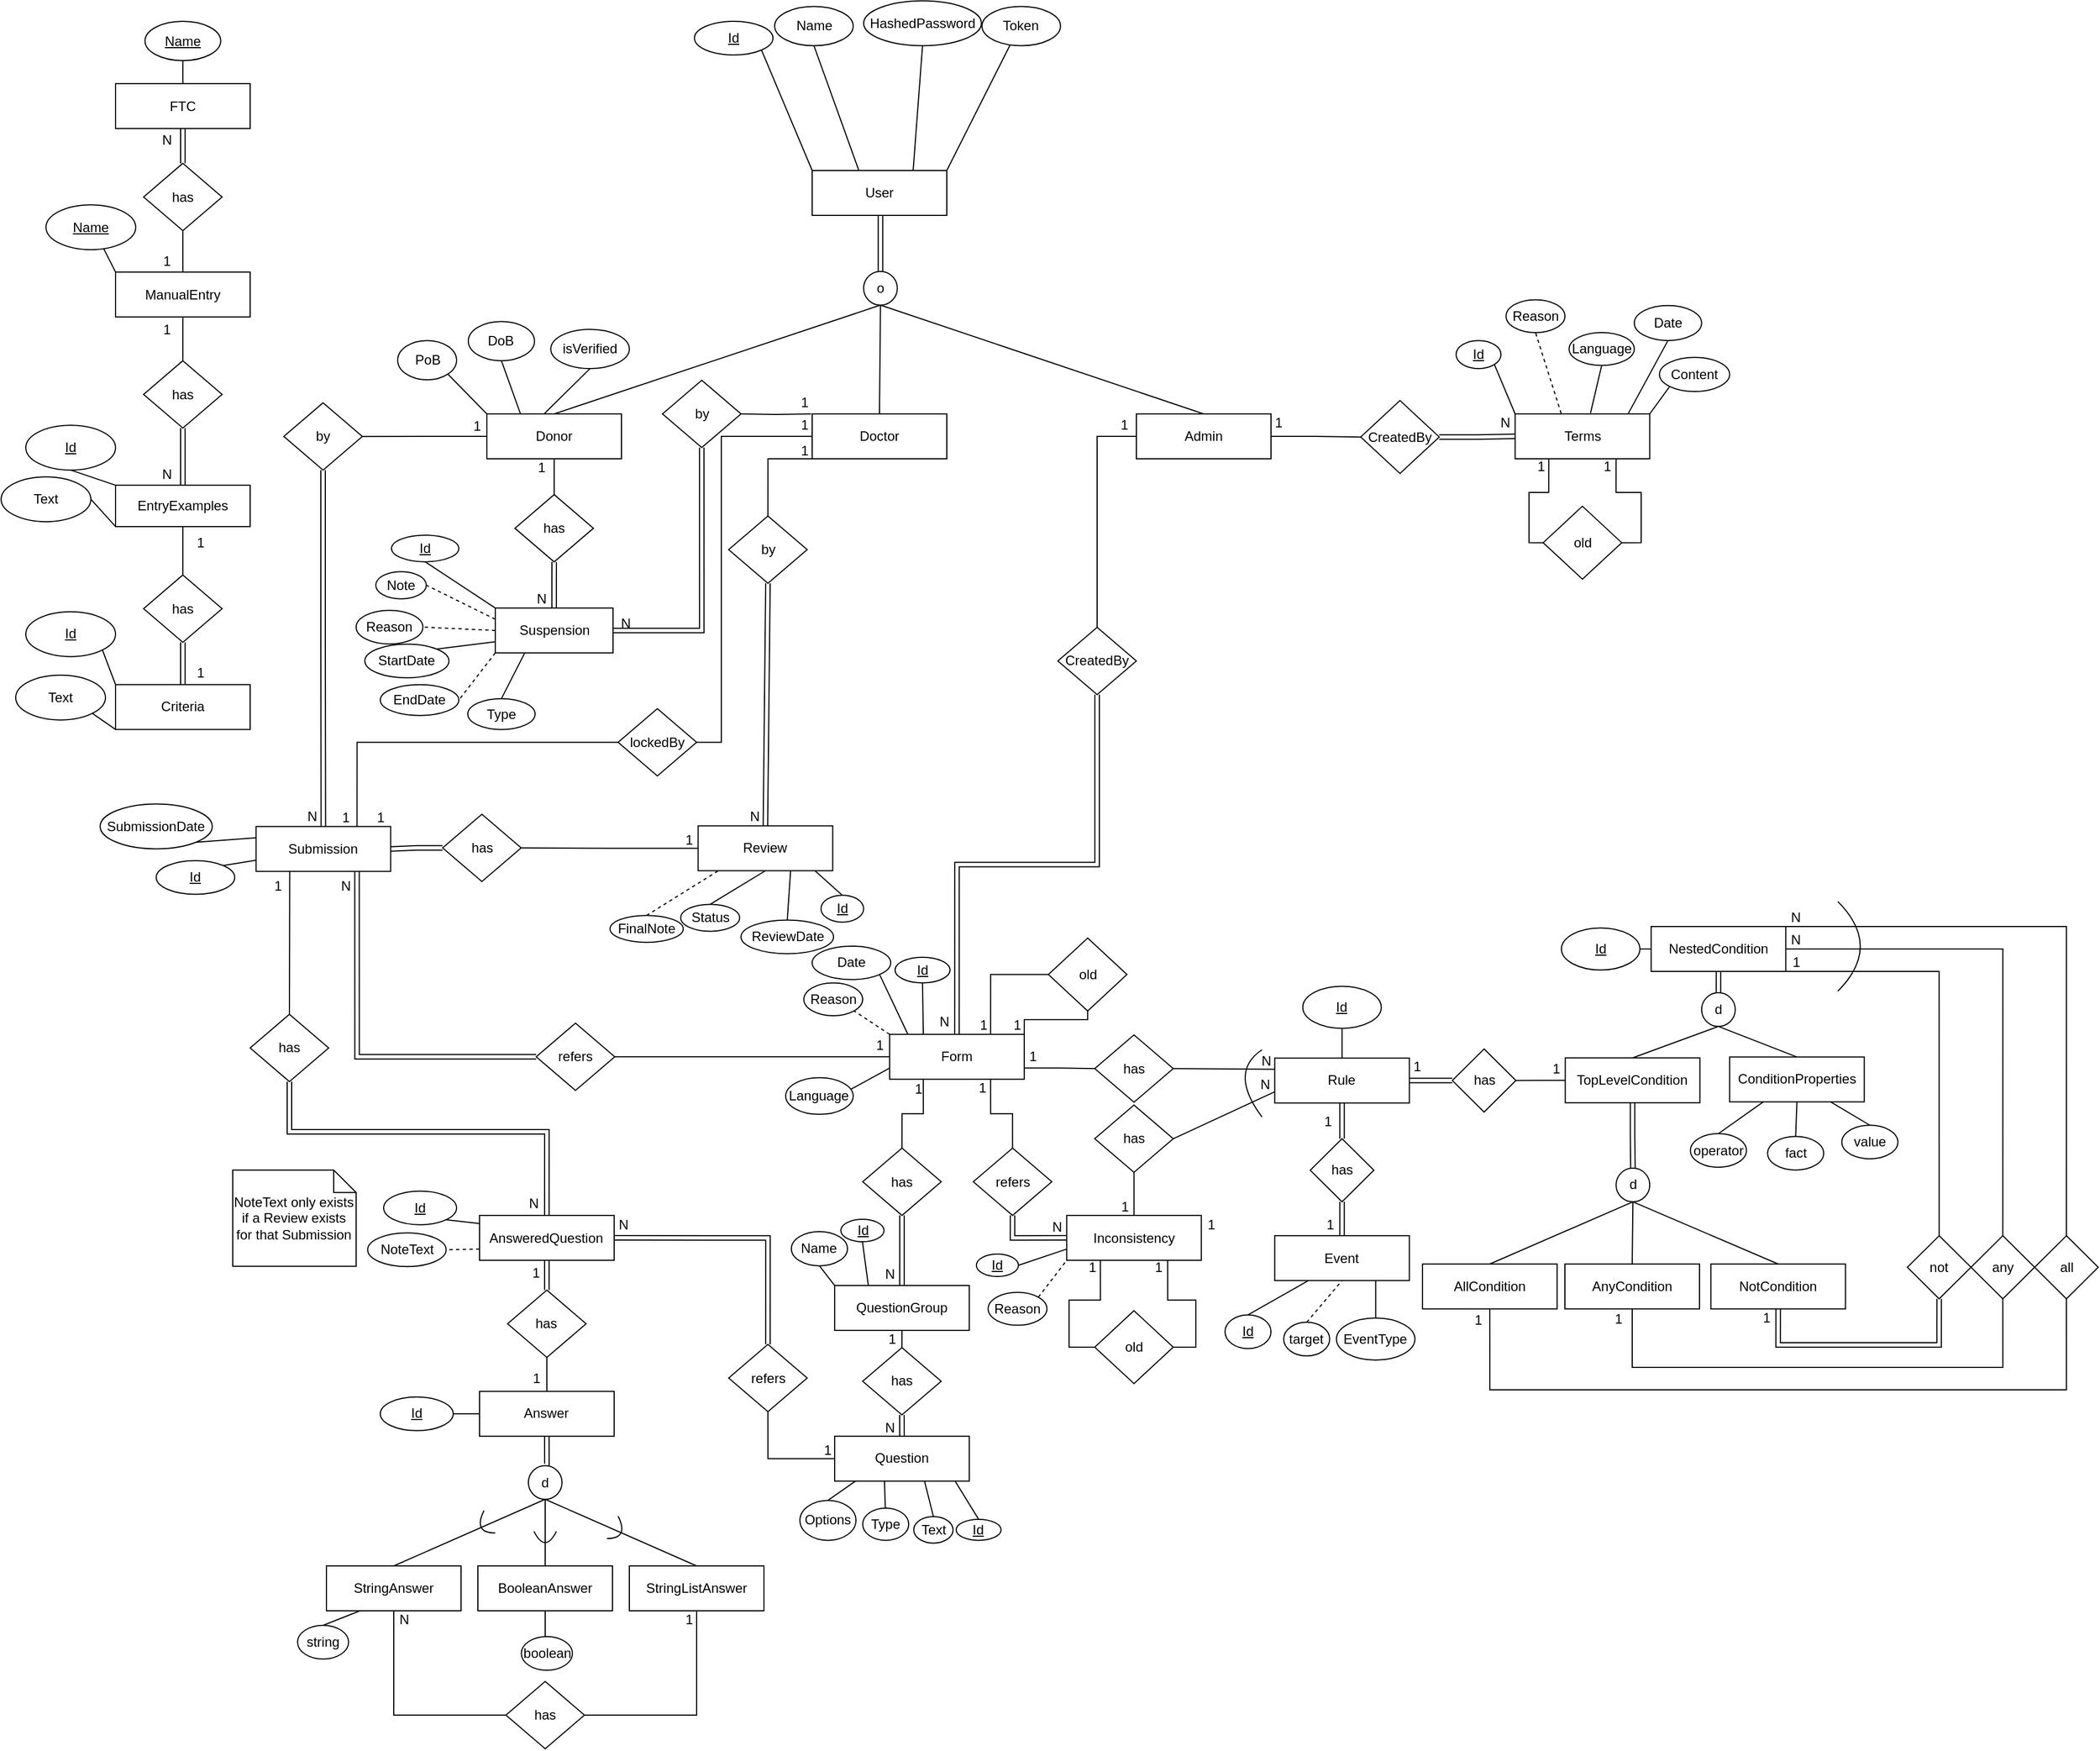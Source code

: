 <mxfile version="24.7.8">
  <diagram name="Page-1" id="OPDaUvZI7aXmMgQkpC-T">
    <mxGraphModel dx="1877" dy="565" grid="1" gridSize="10" guides="1" tooltips="1" connect="1" arrows="1" fold="1" page="1" pageScale="1" pageWidth="827" pageHeight="1169" math="0" shadow="0">
      <root>
        <mxCell id="0" />
        <mxCell id="1" parent="0" />
        <mxCell id="XRhQmhR6qjBcn8VVitBR-10" style="rounded=0;orthogonalLoop=1;jettySize=auto;html=1;exitX=0.75;exitY=0;exitDx=0;exitDy=0;entryX=0.5;entryY=1;entryDx=0;entryDy=0;endArrow=none;endFill=0;" parent="1" source="XRhQmhR6qjBcn8VVitBR-1" target="XRhQmhR6qjBcn8VVitBR-4" edge="1">
          <mxGeometry relative="1" as="geometry" />
        </mxCell>
        <mxCell id="XRhQmhR6qjBcn8VVitBR-13" style="rounded=0;orthogonalLoop=1;jettySize=auto;html=1;exitX=0;exitY=0;exitDx=0;exitDy=0;entryX=1;entryY=1;entryDx=0;entryDy=0;endArrow=none;endFill=0;" parent="1" source="XRhQmhR6qjBcn8VVitBR-1" target="XRhQmhR6qjBcn8VVitBR-2" edge="1">
          <mxGeometry relative="1" as="geometry" />
        </mxCell>
        <mxCell id="XRhQmhR6qjBcn8VVitBR-14" style="rounded=0;orthogonalLoop=1;jettySize=auto;html=1;exitX=0.345;exitY=-0.015;exitDx=0;exitDy=0;entryX=0.5;entryY=1;entryDx=0;entryDy=0;endArrow=none;endFill=0;exitPerimeter=0;" parent="1" source="XRhQmhR6qjBcn8VVitBR-1" target="XRhQmhR6qjBcn8VVitBR-3" edge="1">
          <mxGeometry relative="1" as="geometry" />
        </mxCell>
        <mxCell id="LFgC7dUqhhn3A7_hZchA-105" style="rounded=0;orthogonalLoop=1;jettySize=auto;html=1;exitX=1;exitY=0;exitDx=0;exitDy=0;entryX=0.363;entryY=0.961;entryDx=0;entryDy=0;endArrow=none;endFill=0;entryPerimeter=0;" parent="1" source="XRhQmhR6qjBcn8VVitBR-1" target="LFgC7dUqhhn3A7_hZchA-104" edge="1">
          <mxGeometry relative="1" as="geometry" />
        </mxCell>
        <mxCell id="XRhQmhR6qjBcn8VVitBR-1" value="User" style="rounded=0;whiteSpace=wrap;html=1;" parent="1" vertex="1">
          <mxGeometry x="361" y="203" width="120" height="40" as="geometry" />
        </mxCell>
        <mxCell id="XRhQmhR6qjBcn8VVitBR-2" value="&lt;u&gt;Id&lt;/u&gt;" style="ellipse;whiteSpace=wrap;html=1;" parent="1" vertex="1">
          <mxGeometry x="256.06" y="70" width="70" height="30" as="geometry" />
        </mxCell>
        <mxCell id="XRhQmhR6qjBcn8VVitBR-3" value="Name" style="ellipse;whiteSpace=wrap;html=1;" parent="1" vertex="1">
          <mxGeometry x="327.56" y="56.75" width="70" height="35" as="geometry" />
        </mxCell>
        <mxCell id="XRhQmhR6qjBcn8VVitBR-4" value="HashedPassword" style="ellipse;whiteSpace=wrap;html=1;" parent="1" vertex="1">
          <mxGeometry x="406.87" y="51.75" width="105" height="40" as="geometry" />
        </mxCell>
        <mxCell id="XRhQmhR6qjBcn8VVitBR-102" style="rounded=0;orthogonalLoop=1;jettySize=auto;html=1;entryX=1;entryY=1;entryDx=0;entryDy=0;endArrow=none;endFill=0;exitX=-0.002;exitY=0.18;exitDx=0;exitDy=0;exitPerimeter=0;" parent="1" source="LFgC7dUqhhn3A7_hZchA-33" target="XRhQmhR6qjBcn8VVitBR-100" edge="1">
          <mxGeometry relative="1" as="geometry">
            <mxPoint x="58" y="1156.63" as="sourcePoint" />
          </mxGeometry>
        </mxCell>
        <mxCell id="XRhQmhR6qjBcn8VVitBR-155" style="rounded=0;orthogonalLoop=1;jettySize=auto;html=1;exitX=1;exitY=0.5;exitDx=0;exitDy=0;entryX=0.5;entryY=0;entryDx=0;entryDy=0;endArrow=none;endFill=0;shape=link;edgeStyle=orthogonalEdgeStyle;" parent="1" source="LFgC7dUqhhn3A7_hZchA-33" target="XRhQmhR6qjBcn8VVitBR-154" edge="1">
          <mxGeometry relative="1" as="geometry">
            <mxPoint x="175.06" y="1300.58" as="sourcePoint" />
          </mxGeometry>
        </mxCell>
        <mxCell id="mx9bK30Ubpo_IQFIx3bl-10" style="rounded=0;orthogonalLoop=1;jettySize=auto;html=1;exitX=0.5;exitY=1;exitDx=0;exitDy=0;entryX=0.5;entryY=0;entryDx=0;entryDy=0;endArrow=none;endFill=0;shape=link;" parent="1" source="XRhQmhR6qjBcn8VVitBR-50" target="mx9bK30Ubpo_IQFIx3bl-9" edge="1">
          <mxGeometry relative="1" as="geometry" />
        </mxCell>
        <mxCell id="XRhQmhR6qjBcn8VVitBR-50" value="FTC" style="rounded=0;whiteSpace=wrap;html=1;" parent="1" vertex="1">
          <mxGeometry x="-260" y="125.57" width="120" height="40" as="geometry" />
        </mxCell>
        <mxCell id="XRhQmhR6qjBcn8VVitBR-60" style="edgeStyle=orthogonalEdgeStyle;rounded=0;orthogonalLoop=1;jettySize=auto;html=1;exitX=1;exitY=0.75;exitDx=0;exitDy=0;entryX=0;entryY=0.5;entryDx=0;entryDy=0;endArrow=none;endFill=0;" parent="1" source="XRhQmhR6qjBcn8VVitBR-51" target="LFgC7dUqhhn3A7_hZchA-39" edge="1">
          <mxGeometry relative="1" as="geometry">
            <mxPoint x="525.06" y="1118.46" as="targetPoint" />
          </mxGeometry>
        </mxCell>
        <mxCell id="XRhQmhR6qjBcn8VVitBR-69" style="rounded=0;orthogonalLoop=1;jettySize=auto;html=1;exitX=0.25;exitY=0;exitDx=0;exitDy=0;entryX=0.5;entryY=1;entryDx=0;entryDy=0;endArrow=none;endFill=0;" parent="1" source="XRhQmhR6qjBcn8VVitBR-51" target="XRhQmhR6qjBcn8VVitBR-68" edge="1">
          <mxGeometry relative="1" as="geometry" />
        </mxCell>
        <mxCell id="XRhQmhR6qjBcn8VVitBR-75" style="rounded=0;orthogonalLoop=1;jettySize=auto;html=1;entryX=1;entryY=1;entryDx=0;entryDy=0;endArrow=none;endFill=0;exitX=0.135;exitY=-0.004;exitDx=0;exitDy=0;exitPerimeter=0;" parent="1" source="XRhQmhR6qjBcn8VVitBR-51" target="XRhQmhR6qjBcn8VVitBR-74" edge="1">
          <mxGeometry relative="1" as="geometry">
            <mxPoint x="411" y="972.88" as="sourcePoint" />
          </mxGeometry>
        </mxCell>
        <mxCell id="uz5s3VPcYe5UYgjy9mx2-343" style="edgeStyle=orthogonalEdgeStyle;rounded=0;orthogonalLoop=1;jettySize=auto;html=1;exitX=0.5;exitY=0;exitDx=0;exitDy=0;entryX=0.5;entryY=1;entryDx=0;entryDy=0;endArrow=none;endFill=0;shape=link;" parent="1" source="XRhQmhR6qjBcn8VVitBR-51" target="uz5s3VPcYe5UYgjy9mx2-335" edge="1">
          <mxGeometry relative="1" as="geometry" />
        </mxCell>
        <mxCell id="Yb0VxK4vsEoRjDZreyK2-11" style="edgeStyle=orthogonalEdgeStyle;rounded=0;orthogonalLoop=1;jettySize=auto;html=1;exitX=0.75;exitY=1;exitDx=0;exitDy=0;entryX=0.5;entryY=0;entryDx=0;entryDy=0;endArrow=none;endFill=0;" parent="1" source="XRhQmhR6qjBcn8VVitBR-51" target="Yb0VxK4vsEoRjDZreyK2-10" edge="1">
          <mxGeometry relative="1" as="geometry" />
        </mxCell>
        <mxCell id="ODht4TJ9SO5vpi4dF8H--30" style="rounded=0;orthogonalLoop=1;jettySize=auto;html=1;exitX=0;exitY=0;exitDx=0;exitDy=0;entryX=1;entryY=1;entryDx=0;entryDy=0;endArrow=none;endFill=0;dashed=1;" parent="1" source="XRhQmhR6qjBcn8VVitBR-51" target="ODht4TJ9SO5vpi4dF8H--29" edge="1">
          <mxGeometry relative="1" as="geometry" />
        </mxCell>
        <mxCell id="XRhQmhR6qjBcn8VVitBR-51" value="Form" style="rounded=0;whiteSpace=wrap;html=1;" parent="1" vertex="1">
          <mxGeometry x="430.06" y="973.14" width="120" height="40" as="geometry" />
        </mxCell>
        <mxCell id="XRhQmhR6qjBcn8VVitBR-223" style="rounded=0;orthogonalLoop=1;jettySize=auto;html=1;exitX=0;exitY=0.75;exitDx=0;exitDy=0;entryX=1;entryY=0.5;entryDx=0;entryDy=0;endArrow=none;endFill=0;" parent="1" source="XRhQmhR6qjBcn8VVitBR-52" target="XRhQmhR6qjBcn8VVitBR-222" edge="1">
          <mxGeometry relative="1" as="geometry" />
        </mxCell>
        <mxCell id="ODht4TJ9SO5vpi4dF8H--15" style="edgeStyle=orthogonalEdgeStyle;rounded=0;orthogonalLoop=1;jettySize=auto;html=1;exitX=0.25;exitY=1;exitDx=0;exitDy=0;entryX=0;entryY=0.5;entryDx=0;entryDy=0;endArrow=none;endFill=0;" parent="1" source="XRhQmhR6qjBcn8VVitBR-52" target="ODht4TJ9SO5vpi4dF8H--14" edge="1">
          <mxGeometry relative="1" as="geometry">
            <Array as="points">
              <mxPoint x="618" y="1210" />
              <mxPoint x="590" y="1210" />
              <mxPoint x="590" y="1252" />
            </Array>
          </mxGeometry>
        </mxCell>
        <mxCell id="XRhQmhR6qjBcn8VVitBR-52" value="Inconsistency" style="rounded=0;whiteSpace=wrap;html=1;" parent="1" vertex="1">
          <mxGeometry x="587.87" y="1134.55" width="120" height="40" as="geometry" />
        </mxCell>
        <mxCell id="XRhQmhR6qjBcn8VVitBR-115" style="rounded=0;orthogonalLoop=1;jettySize=auto;html=1;exitX=0.5;exitY=0;exitDx=0;exitDy=0;entryX=0.5;entryY=1;entryDx=0;entryDy=0;endArrow=none;endFill=0;shape=link;" parent="1" source="LFgC7dUqhhn3A7_hZchA-34" target="LFgC7dUqhhn3A7_hZchA-35" edge="1">
          <mxGeometry relative="1" as="geometry">
            <mxPoint x="-180.94" y="760.75" as="sourcePoint" />
            <mxPoint x="-180.94" y="550.75" as="targetPoint" />
          </mxGeometry>
        </mxCell>
        <mxCell id="XRhQmhR6qjBcn8VVitBR-119" style="rounded=0;orthogonalLoop=1;jettySize=auto;html=1;exitX=0.869;exitY=1.004;exitDx=0;exitDy=0;entryX=0.5;entryY=0;entryDx=0;entryDy=0;endArrow=none;endFill=0;exitPerimeter=0;" parent="1" source="LFgC7dUqhhn3A7_hZchA-34" target="LFgC7dUqhhn3A7_hZchA-16" edge="1">
          <mxGeometry relative="1" as="geometry">
            <mxPoint x="-332.19" y="729.74" as="sourcePoint" />
            <mxPoint x="-392.19" y="679.74" as="targetPoint" />
          </mxGeometry>
        </mxCell>
        <mxCell id="XRhQmhR6qjBcn8VVitBR-121" style="rounded=0;orthogonalLoop=1;jettySize=auto;html=1;exitX=0.5;exitY=1;exitDx=0;exitDy=0;entryX=0.5;entryY=0;entryDx=0;entryDy=0;endArrow=none;endFill=0;" parent="1" source="LFgC7dUqhhn3A7_hZchA-34" target="XRhQmhR6qjBcn8VVitBR-120" edge="1">
          <mxGeometry relative="1" as="geometry">
            <mxPoint x="-332.19" y="759.74" as="sourcePoint" />
          </mxGeometry>
        </mxCell>
        <mxCell id="XRhQmhR6qjBcn8VVitBR-123" style="rounded=0;orthogonalLoop=1;jettySize=auto;html=1;exitX=0.147;exitY=1.007;exitDx=0;exitDy=0;entryX=0.5;entryY=0;entryDx=0;entryDy=0;endArrow=none;endFill=0;exitPerimeter=0;dashed=1;" parent="1" source="LFgC7dUqhhn3A7_hZchA-34" target="XRhQmhR6qjBcn8VVitBR-122" edge="1">
          <mxGeometry relative="1" as="geometry">
            <mxPoint x="-332.19" y="749.74" as="sourcePoint" />
          </mxGeometry>
        </mxCell>
        <mxCell id="XRhQmhR6qjBcn8VVitBR-125" style="rounded=0;orthogonalLoop=1;jettySize=auto;html=1;exitX=0.688;exitY=0.959;exitDx=0;exitDy=0;entryX=0.5;entryY=0;entryDx=0;entryDy=0;endArrow=none;endFill=0;exitPerimeter=0;" parent="1" source="LFgC7dUqhhn3A7_hZchA-34" target="XRhQmhR6qjBcn8VVitBR-124" edge="1">
          <mxGeometry relative="1" as="geometry">
            <mxPoint x="-332.19" y="739.74" as="sourcePoint" />
          </mxGeometry>
        </mxCell>
        <mxCell id="XRhQmhR6qjBcn8VVitBR-220" style="rounded=0;orthogonalLoop=1;jettySize=auto;html=1;entryX=1;entryY=0.5;entryDx=0;entryDy=0;endArrow=none;endFill=0;exitX=0;exitY=0.75;exitDx=0;exitDy=0;" parent="1" source="uz5s3VPcYe5UYgjy9mx2-26" target="XRhQmhR6qjBcn8VVitBR-219" edge="1">
          <mxGeometry relative="1" as="geometry">
            <mxPoint x="755.06" y="1220.58" as="sourcePoint" />
          </mxGeometry>
        </mxCell>
        <mxCell id="XRhQmhR6qjBcn8VVitBR-80" style="rounded=0;orthogonalLoop=1;jettySize=auto;html=1;exitX=0;exitY=0.25;exitDx=0;exitDy=0;entryX=1;entryY=1;entryDx=0;entryDy=0;endArrow=none;endFill=0;" parent="1" source="XRhQmhR6qjBcn8VVitBR-56" target="XRhQmhR6qjBcn8VVitBR-77" edge="1">
          <mxGeometry relative="1" as="geometry" />
        </mxCell>
        <mxCell id="XRhQmhR6qjBcn8VVitBR-84" style="rounded=0;orthogonalLoop=1;jettySize=auto;html=1;exitX=0;exitY=0.75;exitDx=0;exitDy=0;entryX=1;entryY=0;entryDx=0;entryDy=0;endArrow=none;endFill=0;" parent="1" source="XRhQmhR6qjBcn8VVitBR-56" target="XRhQmhR6qjBcn8VVitBR-83" edge="1">
          <mxGeometry relative="1" as="geometry" />
        </mxCell>
        <mxCell id="XRhQmhR6qjBcn8VVitBR-96" style="rounded=0;orthogonalLoop=1;jettySize=auto;html=1;exitX=0.25;exitY=1;exitDx=0;exitDy=0;endArrow=none;endFill=0;entryX=0.5;entryY=0;entryDx=0;entryDy=0;" parent="1" source="XRhQmhR6qjBcn8VVitBR-56" target="LFgC7dUqhhn3A7_hZchA-32" edge="1">
          <mxGeometry relative="1" as="geometry">
            <mxPoint x="-107.75" y="917.09" as="targetPoint" />
          </mxGeometry>
        </mxCell>
        <mxCell id="uz5s3VPcYe5UYgjy9mx2-350" style="edgeStyle=orthogonalEdgeStyle;rounded=0;orthogonalLoop=1;jettySize=auto;html=1;exitX=0.75;exitY=0;exitDx=0;exitDy=0;entryX=0;entryY=0.5;entryDx=0;entryDy=0;endArrow=none;endFill=0;" parent="1" source="XRhQmhR6qjBcn8VVitBR-56" target="uz5s3VPcYe5UYgjy9mx2-348" edge="1">
          <mxGeometry relative="1" as="geometry" />
        </mxCell>
        <mxCell id="XRhQmhR6qjBcn8VVitBR-56" value="Submission" style="rounded=0;whiteSpace=wrap;html=1;" parent="1" vertex="1">
          <mxGeometry x="-134.75" y="787.82" width="120" height="40" as="geometry" />
        </mxCell>
        <mxCell id="XRhQmhR6qjBcn8VVitBR-67" style="rounded=0;orthogonalLoop=1;jettySize=auto;html=1;exitX=1;exitY=0.5;exitDx=0;exitDy=0;entryX=0;entryY=0.25;entryDx=0;entryDy=0;endArrow=none;endFill=0;" parent="1" source="LFgC7dUqhhn3A7_hZchA-39" target="uz5s3VPcYe5UYgjy9mx2-26" edge="1">
          <mxGeometry relative="1" as="geometry">
            <mxPoint x="595.06" y="1160.58" as="sourcePoint" />
            <mxPoint x="655.06" y="1160.58" as="targetPoint" />
          </mxGeometry>
        </mxCell>
        <mxCell id="XRhQmhR6qjBcn8VVitBR-63" value="1" style="text;html=1;align=center;verticalAlign=middle;whiteSpace=wrap;rounded=0;" parent="1" vertex="1">
          <mxGeometry x="552.87" y="988.05" width="10" height="10.17" as="geometry" />
        </mxCell>
        <mxCell id="XRhQmhR6qjBcn8VVitBR-66" value="N" style="text;html=1;align=center;verticalAlign=middle;whiteSpace=wrap;rounded=0;" parent="1" vertex="1">
          <mxGeometry x="761.33" y="1013.29" width="7.96" height="10" as="geometry" />
        </mxCell>
        <mxCell id="XRhQmhR6qjBcn8VVitBR-68" value="&lt;u&gt;Id&lt;/u&gt;" style="ellipse;whiteSpace=wrap;html=1;" parent="1" vertex="1">
          <mxGeometry x="434.87" y="904.39" width="49" height="22.83" as="geometry" />
        </mxCell>
        <mxCell id="XRhQmhR6qjBcn8VVitBR-74" value="Date" style="ellipse;whiteSpace=wrap;html=1;" parent="1" vertex="1">
          <mxGeometry x="361" y="894.47" width="70" height="29.83" as="geometry" />
        </mxCell>
        <mxCell id="XRhQmhR6qjBcn8VVitBR-77" value="SubmissionDate" style="ellipse;whiteSpace=wrap;html=1;" parent="1" vertex="1">
          <mxGeometry x="-273.75" y="767.75" width="100" height="40" as="geometry" />
        </mxCell>
        <mxCell id="XRhQmhR6qjBcn8VVitBR-83" value="&lt;u&gt;Id&lt;/u&gt;" style="ellipse;whiteSpace=wrap;html=1;" parent="1" vertex="1">
          <mxGeometry x="-223.75" y="818.25" width="70" height="30" as="geometry" />
        </mxCell>
        <mxCell id="XRhQmhR6qjBcn8VVitBR-86" style="edgeStyle=orthogonalEdgeStyle;rounded=0;orthogonalLoop=1;jettySize=auto;html=1;exitX=0;exitY=0.5;exitDx=0;exitDy=0;endArrow=none;endFill=0;shape=link;entryX=0.75;entryY=1;entryDx=0;entryDy=0;" parent="1" source="XRhQmhR6qjBcn8VVitBR-85" target="XRhQmhR6qjBcn8VVitBR-56" edge="1">
          <mxGeometry relative="1" as="geometry">
            <mxPoint x="315.06" y="1035.26" as="sourcePoint" />
            <Array as="points">
              <mxPoint x="-45" y="993" />
            </Array>
          </mxGeometry>
        </mxCell>
        <mxCell id="XRhQmhR6qjBcn8VVitBR-87" style="edgeStyle=orthogonalEdgeStyle;rounded=0;orthogonalLoop=1;jettySize=auto;html=1;exitX=1;exitY=0.5;exitDx=0;exitDy=0;entryX=0;entryY=0.5;entryDx=0;entryDy=0;endArrow=none;endFill=0;" parent="1" source="XRhQmhR6qjBcn8VVitBR-85" target="XRhQmhR6qjBcn8VVitBR-51" edge="1">
          <mxGeometry relative="1" as="geometry" />
        </mxCell>
        <mxCell id="XRhQmhR6qjBcn8VVitBR-85" value="refers" style="rhombus;whiteSpace=wrap;html=1;" parent="1" vertex="1">
          <mxGeometry x="115" y="963.13" width="70" height="60" as="geometry" />
        </mxCell>
        <mxCell id="XRhQmhR6qjBcn8VVitBR-88" value="1" style="text;html=1;align=center;verticalAlign=middle;whiteSpace=wrap;rounded=0;" parent="1" vertex="1">
          <mxGeometry x="416.37" y="973.63" width="11" height="17.75" as="geometry" />
        </mxCell>
        <mxCell id="XRhQmhR6qjBcn8VVitBR-91" style="edgeStyle=orthogonalEdgeStyle;rounded=0;orthogonalLoop=1;jettySize=auto;html=1;exitX=0.5;exitY=1;exitDx=0;exitDy=0;entryX=0.5;entryY=0;entryDx=0;entryDy=0;endArrow=none;endFill=0;shape=link;" parent="1" source="XRhQmhR6qjBcn8VVitBR-90" target="XRhQmhR6qjBcn8VVitBR-56" edge="1">
          <mxGeometry relative="1" as="geometry">
            <mxPoint x="115.06" y="690" as="sourcePoint" />
          </mxGeometry>
        </mxCell>
        <mxCell id="XRhQmhR6qjBcn8VVitBR-90" value="by" style="rhombus;whiteSpace=wrap;html=1;" parent="1" vertex="1">
          <mxGeometry x="-110" y="410.07" width="70" height="60" as="geometry" />
        </mxCell>
        <mxCell id="XRhQmhR6qjBcn8VVitBR-94" value="N" style="text;html=1;align=center;verticalAlign=middle;whiteSpace=wrap;rounded=0;" parent="1" vertex="1">
          <mxGeometry x="-59.25" y="835.95" width="9" height="10" as="geometry" />
        </mxCell>
        <mxCell id="XRhQmhR6qjBcn8VVitBR-97" style="rounded=0;orthogonalLoop=1;jettySize=auto;html=1;exitX=0.5;exitY=1;exitDx=0;exitDy=0;entryX=0.5;entryY=0;entryDx=0;entryDy=0;endArrow=none;endFill=0;shape=link;edgeStyle=orthogonalEdgeStyle;" parent="1" source="LFgC7dUqhhn3A7_hZchA-32" target="LFgC7dUqhhn3A7_hZchA-33" edge="1">
          <mxGeometry relative="1" as="geometry">
            <mxPoint x="124.47" y="1082.31" as="sourcePoint" />
            <mxPoint x="117.75" y="1255.54" as="targetPoint" />
            <Array as="points">
              <mxPoint x="-105" y="1060" />
              <mxPoint x="125" y="1060" />
            </Array>
          </mxGeometry>
        </mxCell>
        <mxCell id="XRhQmhR6qjBcn8VVitBR-98" value="1" style="text;html=1;align=center;verticalAlign=middle;whiteSpace=wrap;rounded=0;" parent="1" vertex="1">
          <mxGeometry x="-119.75" y="830.82" width="10" height="20.25" as="geometry" />
        </mxCell>
        <mxCell id="XRhQmhR6qjBcn8VVitBR-99" value="N" style="text;html=1;align=center;verticalAlign=middle;whiteSpace=wrap;rounded=0;" parent="1" vertex="1">
          <mxGeometry x="108" y="1119.3" width="10" height="10" as="geometry" />
        </mxCell>
        <mxCell id="XRhQmhR6qjBcn8VVitBR-100" value="&lt;u&gt;Id&lt;/u&gt;" style="ellipse;whiteSpace=wrap;html=1;" parent="1" vertex="1">
          <mxGeometry x="-21.0" y="1112.82" width="65" height="30" as="geometry" />
        </mxCell>
        <mxCell id="XRhQmhR6qjBcn8VVitBR-117" value="N" style="text;html=1;align=center;verticalAlign=middle;whiteSpace=wrap;rounded=0;" parent="1" vertex="1">
          <mxGeometry x="305.06" y="773.9" width="10" height="10.17" as="geometry" />
        </mxCell>
        <mxCell id="XRhQmhR6qjBcn8VVitBR-120" value="Status" style="ellipse;whiteSpace=wrap;html=1;" parent="1" vertex="1">
          <mxGeometry x="243.81" y="857.2" width="52.5" height="24" as="geometry" />
        </mxCell>
        <mxCell id="XRhQmhR6qjBcn8VVitBR-122" value="FinalNote" style="ellipse;whiteSpace=wrap;html=1;" parent="1" vertex="1">
          <mxGeometry x="180.81" y="867.07" width="65.25" height="24" as="geometry" />
        </mxCell>
        <mxCell id="XRhQmhR6qjBcn8VVitBR-124" value="ReviewDate" style="ellipse;whiteSpace=wrap;html=1;" parent="1" vertex="1">
          <mxGeometry x="297.56" y="871.19" width="82.5" height="30" as="geometry" />
        </mxCell>
        <mxCell id="XRhQmhR6qjBcn8VVitBR-134" value="NoteText" style="ellipse;whiteSpace=wrap;html=1;" parent="1" vertex="1">
          <mxGeometry x="-35.28" y="1150.15" width="70" height="30" as="geometry" />
        </mxCell>
        <mxCell id="XRhQmhR6qjBcn8VVitBR-138" style="edgeStyle=orthogonalEdgeStyle;rounded=0;orthogonalLoop=1;jettySize=auto;html=1;exitX=0.5;exitY=0;exitDx=0;exitDy=0;entryX=0.25;entryY=1;entryDx=0;entryDy=0;endArrow=none;endFill=0;" parent="1" source="XRhQmhR6qjBcn8VVitBR-136" target="XRhQmhR6qjBcn8VVitBR-51" edge="1">
          <mxGeometry relative="1" as="geometry" />
        </mxCell>
        <mxCell id="XRhQmhR6qjBcn8VVitBR-139" style="edgeStyle=orthogonalEdgeStyle;rounded=0;orthogonalLoop=1;jettySize=auto;html=1;exitX=0.5;exitY=1;exitDx=0;exitDy=0;entryX=0.5;entryY=0;entryDx=0;entryDy=0;endArrow=none;endFill=0;shape=link;" parent="1" source="XRhQmhR6qjBcn8VVitBR-136" target="XRhQmhR6qjBcn8VVitBR-137" edge="1">
          <mxGeometry relative="1" as="geometry" />
        </mxCell>
        <mxCell id="XRhQmhR6qjBcn8VVitBR-136" value="has" style="rhombus;whiteSpace=wrap;html=1;" parent="1" vertex="1">
          <mxGeometry x="406.06" y="1074.55" width="70" height="60" as="geometry" />
        </mxCell>
        <mxCell id="XRhQmhR6qjBcn8VVitBR-150" style="rounded=0;orthogonalLoop=1;jettySize=auto;html=1;exitX=0.5;exitY=1;exitDx=0;exitDy=0;entryX=0.5;entryY=0;entryDx=0;entryDy=0;endArrow=none;endFill=0;" parent="1" source="XRhQmhR6qjBcn8VVitBR-137" target="XRhQmhR6qjBcn8VVitBR-149" edge="1">
          <mxGeometry relative="1" as="geometry" />
        </mxCell>
        <mxCell id="XRhQmhR6qjBcn8VVitBR-163" style="rounded=0;orthogonalLoop=1;jettySize=auto;html=1;exitX=0.25;exitY=0;exitDx=0;exitDy=0;entryX=0.5;entryY=1;entryDx=0;entryDy=0;endArrow=none;endFill=0;" parent="1" source="XRhQmhR6qjBcn8VVitBR-137" target="XRhQmhR6qjBcn8VVitBR-162" edge="1">
          <mxGeometry relative="1" as="geometry" />
        </mxCell>
        <mxCell id="XRhQmhR6qjBcn8VVitBR-137" value="QuestionGroup" style="rounded=0;whiteSpace=wrap;html=1;" parent="1" vertex="1">
          <mxGeometry x="381.06" y="1197.03" width="120" height="40" as="geometry" />
        </mxCell>
        <mxCell id="XRhQmhR6qjBcn8VVitBR-140" value="1" style="text;html=1;align=center;verticalAlign=middle;whiteSpace=wrap;rounded=0;" parent="1" vertex="1">
          <mxGeometry x="451.56" y="1016.99" width="7.5" height="9.83" as="geometry" />
        </mxCell>
        <mxCell id="XRhQmhR6qjBcn8VVitBR-141" value="N" style="text;html=1;align=center;verticalAlign=middle;whiteSpace=wrap;rounded=0;" parent="1" vertex="1">
          <mxGeometry x="423.06" y="1177.03" width="15" height="20" as="geometry" />
        </mxCell>
        <mxCell id="XRhQmhR6qjBcn8VVitBR-166" style="rounded=0;orthogonalLoop=1;jettySize=auto;html=1;exitX=0.895;exitY=1.004;exitDx=0;exitDy=0;entryX=0.5;entryY=0;entryDx=0;entryDy=0;endArrow=none;endFill=0;exitPerimeter=0;" parent="1" source="XRhQmhR6qjBcn8VVitBR-148" target="XRhQmhR6qjBcn8VVitBR-165" edge="1">
          <mxGeometry relative="1" as="geometry" />
        </mxCell>
        <mxCell id="XRhQmhR6qjBcn8VVitBR-168" style="rounded=0;orthogonalLoop=1;jettySize=auto;html=1;exitX=0.667;exitY=0.997;exitDx=0;exitDy=0;entryX=0.5;entryY=0;entryDx=0;entryDy=0;endArrow=none;endFill=0;exitPerimeter=0;" parent="1" source="XRhQmhR6qjBcn8VVitBR-148" target="XRhQmhR6qjBcn8VVitBR-167" edge="1">
          <mxGeometry relative="1" as="geometry" />
        </mxCell>
        <mxCell id="XRhQmhR6qjBcn8VVitBR-170" style="rounded=0;orthogonalLoop=1;jettySize=auto;html=1;exitX=0.37;exitY=0.997;exitDx=0;exitDy=0;endArrow=none;endFill=0;exitPerimeter=0;" parent="1" source="XRhQmhR6qjBcn8VVitBR-148" target="XRhQmhR6qjBcn8VVitBR-169" edge="1">
          <mxGeometry relative="1" as="geometry" />
        </mxCell>
        <mxCell id="XRhQmhR6qjBcn8VVitBR-172" style="rounded=0;orthogonalLoop=1;jettySize=auto;html=1;exitX=0.162;exitY=0.985;exitDx=0;exitDy=0;entryX=0.5;entryY=0;entryDx=0;entryDy=0;endArrow=none;endFill=0;exitPerimeter=0;" parent="1" source="XRhQmhR6qjBcn8VVitBR-148" target="XRhQmhR6qjBcn8VVitBR-171" edge="1">
          <mxGeometry relative="1" as="geometry" />
        </mxCell>
        <mxCell id="Yb0VxK4vsEoRjDZreyK2-12" style="edgeStyle=orthogonalEdgeStyle;rounded=0;orthogonalLoop=1;jettySize=auto;html=1;exitX=0;exitY=0.5;exitDx=0;exitDy=0;entryX=0.5;entryY=1;entryDx=0;entryDy=0;endArrow=none;endFill=0;" parent="1" source="XRhQmhR6qjBcn8VVitBR-148" target="XRhQmhR6qjBcn8VVitBR-154" edge="1">
          <mxGeometry relative="1" as="geometry" />
        </mxCell>
        <mxCell id="XRhQmhR6qjBcn8VVitBR-148" value="Question" style="rounded=0;whiteSpace=wrap;html=1;" parent="1" vertex="1">
          <mxGeometry x="381.06" y="1331.38" width="120" height="40" as="geometry" />
        </mxCell>
        <mxCell id="XRhQmhR6qjBcn8VVitBR-151" style="rounded=0;orthogonalLoop=1;jettySize=auto;html=1;exitX=0.5;exitY=1;exitDx=0;exitDy=0;entryX=0.5;entryY=0;entryDx=0;entryDy=0;endArrow=none;endFill=0;shape=link;" parent="1" source="XRhQmhR6qjBcn8VVitBR-149" target="XRhQmhR6qjBcn8VVitBR-148" edge="1">
          <mxGeometry relative="1" as="geometry">
            <mxPoint x="553.4" y="1370.58" as="sourcePoint" />
          </mxGeometry>
        </mxCell>
        <mxCell id="XRhQmhR6qjBcn8VVitBR-149" value="has" style="rhombus;whiteSpace=wrap;html=1;" parent="1" vertex="1">
          <mxGeometry x="406" y="1252.35" width="70" height="60" as="geometry" />
        </mxCell>
        <mxCell id="XRhQmhR6qjBcn8VVitBR-152" value="1" style="text;html=1;align=center;verticalAlign=middle;whiteSpace=wrap;rounded=0;" parent="1" vertex="1">
          <mxGeometry x="425.06" y="1237.03" width="15" height="15.55" as="geometry" />
        </mxCell>
        <mxCell id="XRhQmhR6qjBcn8VVitBR-153" value="N" style="text;html=1;align=center;verticalAlign=middle;whiteSpace=wrap;rounded=0;" parent="1" vertex="1">
          <mxGeometry x="423.06" y="1316.96" width="15" height="14.42" as="geometry" />
        </mxCell>
        <mxCell id="XRhQmhR6qjBcn8VVitBR-154" value="refers" style="rhombus;whiteSpace=wrap;html=1;" parent="1" vertex="1">
          <mxGeometry x="286.56" y="1249.52" width="70" height="60" as="geometry" />
        </mxCell>
        <mxCell id="XRhQmhR6qjBcn8VVitBR-160" value="N" style="text;html=1;align=center;verticalAlign=middle;whiteSpace=wrap;rounded=0;" parent="1" vertex="1">
          <mxGeometry x="188" y="1137.97" width="10" height="11" as="geometry" />
        </mxCell>
        <mxCell id="XRhQmhR6qjBcn8VVitBR-161" value="1" style="text;html=1;align=center;verticalAlign=middle;whiteSpace=wrap;rounded=0;" parent="1" vertex="1">
          <mxGeometry x="370.06" y="1335.48" width="10" height="16.25" as="geometry" />
        </mxCell>
        <mxCell id="XRhQmhR6qjBcn8VVitBR-162" value="&lt;u&gt;Id&lt;/u&gt;" style="ellipse;whiteSpace=wrap;html=1;" parent="1" vertex="1">
          <mxGeometry x="386.56" y="1137.97" width="38.5" height="20" as="geometry" />
        </mxCell>
        <mxCell id="XRhQmhR6qjBcn8VVitBR-165" value="&lt;u&gt;Id&lt;/u&gt;" style="ellipse;whiteSpace=wrap;html=1;" parent="1" vertex="1">
          <mxGeometry x="489.37" y="1405.44" width="40" height="18.75" as="geometry" />
        </mxCell>
        <mxCell id="XRhQmhR6qjBcn8VVitBR-167" value="Text" style="ellipse;whiteSpace=wrap;html=1;" parent="1" vertex="1">
          <mxGeometry x="451.56" y="1402.94" width="35" height="23.75" as="geometry" />
        </mxCell>
        <mxCell id="XRhQmhR6qjBcn8VVitBR-169" value="Type" style="ellipse;whiteSpace=wrap;html=1;" parent="1" vertex="1">
          <mxGeometry x="406.06" y="1395.44" width="41" height="28.75" as="geometry" />
        </mxCell>
        <mxCell id="XRhQmhR6qjBcn8VVitBR-171" value="Options" style="ellipse;whiteSpace=wrap;html=1;" parent="1" vertex="1">
          <mxGeometry x="350.06" y="1388.57" width="50" height="35.62" as="geometry" />
        </mxCell>
        <mxCell id="XRhQmhR6qjBcn8VVitBR-221" style="rounded=0;orthogonalLoop=1;jettySize=auto;html=1;exitX=0.5;exitY=1;exitDx=0;exitDy=0;entryX=0.5;entryY=0;entryDx=0;entryDy=0;endArrow=none;endFill=0;" parent="1" source="XRhQmhR6qjBcn8VVitBR-219" target="XRhQmhR6qjBcn8VVitBR-52" edge="1">
          <mxGeometry relative="1" as="geometry" />
        </mxCell>
        <mxCell id="XRhQmhR6qjBcn8VVitBR-219" value="has" style="rhombus;whiteSpace=wrap;html=1;" parent="1" vertex="1">
          <mxGeometry x="612.87" y="1036.15" width="70" height="60" as="geometry" />
        </mxCell>
        <mxCell id="XRhQmhR6qjBcn8VVitBR-222" value="&lt;u&gt;Id&lt;/u&gt;" style="ellipse;whiteSpace=wrap;html=1;" parent="1" vertex="1">
          <mxGeometry x="507.37" y="1169.0" width="37.5" height="20" as="geometry" />
        </mxCell>
        <mxCell id="qG21ETKVTnbyGbOeK0wt-38" style="rounded=0;orthogonalLoop=1;jettySize=auto;html=1;exitX=0.5;exitY=1;exitDx=0;exitDy=0;entryX=0.5;entryY=0;entryDx=0;entryDy=0;endArrow=none;endFill=0;" parent="1" source="qG21ETKVTnbyGbOeK0wt-37" target="XRhQmhR6qjBcn8VVitBR-50" edge="1">
          <mxGeometry relative="1" as="geometry" />
        </mxCell>
        <mxCell id="qG21ETKVTnbyGbOeK0wt-37" value="&lt;u&gt;Name&lt;/u&gt;" style="ellipse;whiteSpace=wrap;html=1;" parent="1" vertex="1">
          <mxGeometry x="-233.75" y="70" width="67.5" height="35" as="geometry" />
        </mxCell>
        <mxCell id="LFgC7dUqhhn3A7_hZchA-12" style="rounded=0;orthogonalLoop=1;jettySize=auto;html=1;exitX=0.962;exitY=0.319;exitDx=0;exitDy=0;entryX=0;entryY=0.75;entryDx=0;entryDy=0;endArrow=none;endFill=0;exitPerimeter=0;" parent="1" source="LFgC7dUqhhn3A7_hZchA-11" target="XRhQmhR6qjBcn8VVitBR-51" edge="1">
          <mxGeometry relative="1" as="geometry" />
        </mxCell>
        <mxCell id="LFgC7dUqhhn3A7_hZchA-11" value="Language" style="ellipse;whiteSpace=wrap;html=1;" parent="1" vertex="1">
          <mxGeometry x="337.37" y="1011.81" width="60.19" height="32.62" as="geometry" />
        </mxCell>
        <mxCell id="LFgC7dUqhhn3A7_hZchA-16" value="Id" style="ellipse;whiteSpace=wrap;html=1;align=center;fontStyle=4" parent="1" vertex="1">
          <mxGeometry x="368.87" y="849.07" width="38" height="24" as="geometry" />
        </mxCell>
        <mxCell id="LFgC7dUqhhn3A7_hZchA-22" style="rounded=0;orthogonalLoop=1;jettySize=auto;html=1;exitX=0;exitY=0.75;exitDx=0;exitDy=0;entryX=1;entryY=0.5;entryDx=0;entryDy=0;endArrow=none;endFill=0;dashed=1;" parent="1" source="LFgC7dUqhhn3A7_hZchA-33" target="XRhQmhR6qjBcn8VVitBR-134" edge="1">
          <mxGeometry relative="1" as="geometry">
            <mxPoint x="58" y="1176.63" as="sourcePoint" />
          </mxGeometry>
        </mxCell>
        <mxCell id="LFgC7dUqhhn3A7_hZchA-24" value="NoteText only exists if a Review exists for that Submission" style="shape=note;size=20;whiteSpace=wrap;html=1;" parent="1" vertex="1">
          <mxGeometry x="-155.53" y="1094.12" width="110" height="85.75" as="geometry" />
        </mxCell>
        <mxCell id="LFgC7dUqhhn3A7_hZchA-32" value="has" style="rhombus;whiteSpace=wrap;html=1;" parent="1" vertex="1">
          <mxGeometry x="-140" y="955.26" width="70" height="60" as="geometry" />
        </mxCell>
        <mxCell id="uz5s3VPcYe5UYgjy9mx2-3" style="edgeStyle=orthogonalEdgeStyle;rounded=0;orthogonalLoop=1;jettySize=auto;html=1;exitX=0.5;exitY=1;exitDx=0;exitDy=0;entryX=0.5;entryY=0;entryDx=0;entryDy=0;endArrow=none;endFill=0;shape=link;" parent="1" source="LFgC7dUqhhn3A7_hZchA-33" target="uz5s3VPcYe5UYgjy9mx2-2" edge="1">
          <mxGeometry relative="1" as="geometry">
            <mxPoint x="118.0" y="1206.63" as="targetPoint" />
          </mxGeometry>
        </mxCell>
        <mxCell id="LFgC7dUqhhn3A7_hZchA-33" value="AnsweredQuestion" style="rounded=0;whiteSpace=wrap;html=1;" parent="1" vertex="1">
          <mxGeometry x="64.47" y="1134.55" width="120" height="40" as="geometry" />
        </mxCell>
        <mxCell id="uz5s3VPcYe5UYgjy9mx2-248" style="edgeStyle=orthogonalEdgeStyle;rounded=0;orthogonalLoop=1;jettySize=auto;html=1;exitX=0;exitY=0.5;exitDx=0;exitDy=0;entryX=1;entryY=0.5;entryDx=0;entryDy=0;endArrow=none;endFill=0;" parent="1" source="LFgC7dUqhhn3A7_hZchA-34" target="uz5s3VPcYe5UYgjy9mx2-247" edge="1">
          <mxGeometry relative="1" as="geometry" />
        </mxCell>
        <mxCell id="LFgC7dUqhhn3A7_hZchA-34" value="Review" style="rounded=0;whiteSpace=wrap;html=1;" parent="1" vertex="1">
          <mxGeometry x="259.31" y="787.24" width="120" height="40" as="geometry" />
        </mxCell>
        <mxCell id="LFgC7dUqhhn3A7_hZchA-35" value="by" style="rhombus;whiteSpace=wrap;html=1;" parent="1" vertex="1">
          <mxGeometry x="286.56" y="511" width="70" height="60" as="geometry" />
        </mxCell>
        <mxCell id="LFgC7dUqhhn3A7_hZchA-39" value="has" style="rhombus;whiteSpace=wrap;html=1;" parent="1" vertex="1">
          <mxGeometry x="612.87" y="973.63" width="70" height="60" as="geometry" />
        </mxCell>
        <mxCell id="LFgC7dUqhhn3A7_hZchA-71" value="N" style="text;html=1;align=center;verticalAlign=middle;whiteSpace=wrap;rounded=0;" parent="1" vertex="1">
          <mxGeometry x="761.33" y="990.46" width="10" height="12.5" as="geometry" />
        </mxCell>
        <mxCell id="LFgC7dUqhhn3A7_hZchA-77" value="" style="endArrow=none;html=1;rounded=0;curved=1;" parent="1" edge="1">
          <mxGeometry width="50" height="50" relative="1" as="geometry">
            <mxPoint x="762.0" y="1046.75" as="sourcePoint" />
            <mxPoint x="762.0" y="986.89" as="targetPoint" />
            <Array as="points">
              <mxPoint x="732.0" y="1006.89" />
            </Array>
          </mxGeometry>
        </mxCell>
        <mxCell id="LFgC7dUqhhn3A7_hZchA-104" value="Token" style="ellipse;whiteSpace=wrap;html=1;" parent="1" vertex="1">
          <mxGeometry x="512.37" y="56.75" width="70" height="35" as="geometry" />
        </mxCell>
        <mxCell id="LFgC7dUqhhn3A7_hZchA-106" value="isVerified" style="ellipse;whiteSpace=wrap;html=1;" parent="1" vertex="1">
          <mxGeometry x="128" y="344.57" width="70" height="35" as="geometry" />
        </mxCell>
        <mxCell id="mx9bK30Ubpo_IQFIx3bl-6" style="rounded=0;orthogonalLoop=1;jettySize=auto;html=1;exitX=0.5;exitY=1;exitDx=0;exitDy=0;entryX=0.5;entryY=0;entryDx=0;entryDy=0;endArrow=none;endFill=0;" parent="1" source="mx9bK30Ubpo_IQFIx3bl-1" target="mx9bK30Ubpo_IQFIx3bl-5" edge="1">
          <mxGeometry relative="1" as="geometry" />
        </mxCell>
        <mxCell id="mx9bK30Ubpo_IQFIx3bl-1" value="ManualEntry" style="rounded=0;whiteSpace=wrap;html=1;" parent="1" vertex="1">
          <mxGeometry x="-260" y="293.57" width="120" height="40" as="geometry" />
        </mxCell>
        <mxCell id="mx9bK30Ubpo_IQFIx3bl-4" style="rounded=0;orthogonalLoop=1;jettySize=auto;html=1;exitX=0.64;exitY=0.966;exitDx=0;exitDy=0;entryX=0;entryY=0;entryDx=0;entryDy=0;endArrow=none;endFill=0;exitPerimeter=0;" parent="1" source="mx9bK30Ubpo_IQFIx3bl-2" target="mx9bK30Ubpo_IQFIx3bl-1" edge="1">
          <mxGeometry relative="1" as="geometry" />
        </mxCell>
        <mxCell id="mx9bK30Ubpo_IQFIx3bl-2" value="&lt;u&gt;Name&lt;/u&gt;" style="ellipse;whiteSpace=wrap;html=1;" parent="1" vertex="1">
          <mxGeometry x="-322" y="233.57" width="80" height="40" as="geometry" />
        </mxCell>
        <mxCell id="mx9bK30Ubpo_IQFIx3bl-3" value="&lt;u&gt;Id&lt;/u&gt;" style="ellipse;whiteSpace=wrap;html=1;" parent="1" vertex="1">
          <mxGeometry x="-340" y="430.07" width="80" height="40" as="geometry" />
        </mxCell>
        <mxCell id="mx9bK30Ubpo_IQFIx3bl-8" style="rounded=0;orthogonalLoop=1;jettySize=auto;html=1;exitX=0.5;exitY=1;exitDx=0;exitDy=0;entryX=0.5;entryY=0;entryDx=0;entryDy=0;endArrow=none;endFill=0;shape=link;" parent="1" source="mx9bK30Ubpo_IQFIx3bl-5" target="mx9bK30Ubpo_IQFIx3bl-7" edge="1">
          <mxGeometry relative="1" as="geometry" />
        </mxCell>
        <mxCell id="mx9bK30Ubpo_IQFIx3bl-5" value="has" style="rhombus;whiteSpace=wrap;html=1;" parent="1" vertex="1">
          <mxGeometry x="-235" y="372.57" width="70" height="60" as="geometry" />
        </mxCell>
        <mxCell id="mx9bK30Ubpo_IQFIx3bl-16" style="rounded=0;orthogonalLoop=1;jettySize=auto;html=1;exitX=0;exitY=0;exitDx=0;exitDy=0;entryX=0.5;entryY=1;entryDx=0;entryDy=0;endArrow=none;endFill=0;" parent="1" source="mx9bK30Ubpo_IQFIx3bl-7" target="mx9bK30Ubpo_IQFIx3bl-3" edge="1">
          <mxGeometry relative="1" as="geometry" />
        </mxCell>
        <mxCell id="mx9bK30Ubpo_IQFIx3bl-19" style="rounded=0;orthogonalLoop=1;jettySize=auto;html=1;exitX=0;exitY=1;exitDx=0;exitDy=0;entryX=1;entryY=0.5;entryDx=0;entryDy=0;endArrow=none;endFill=0;" parent="1" source="mx9bK30Ubpo_IQFIx3bl-7" target="mx9bK30Ubpo_IQFIx3bl-18" edge="1">
          <mxGeometry relative="1" as="geometry" />
        </mxCell>
        <mxCell id="mx9bK30Ubpo_IQFIx3bl-21" style="rounded=0;orthogonalLoop=1;jettySize=auto;html=1;exitX=0.5;exitY=1;exitDx=0;exitDy=0;entryX=0.5;entryY=0;entryDx=0;entryDy=0;endArrow=none;endFill=0;" parent="1" source="mx9bK30Ubpo_IQFIx3bl-7" target="mx9bK30Ubpo_IQFIx3bl-20" edge="1">
          <mxGeometry relative="1" as="geometry" />
        </mxCell>
        <mxCell id="mx9bK30Ubpo_IQFIx3bl-7" value="EntryExamples" style="rounded=0;whiteSpace=wrap;html=1;" parent="1" vertex="1">
          <mxGeometry x="-260" y="483.57" width="120" height="36.88" as="geometry" />
        </mxCell>
        <mxCell id="mx9bK30Ubpo_IQFIx3bl-11" style="rounded=0;orthogonalLoop=1;jettySize=auto;html=1;exitX=0.5;exitY=1;exitDx=0;exitDy=0;entryX=0.5;entryY=0;entryDx=0;entryDy=0;endArrow=none;endFill=0;" parent="1" source="mx9bK30Ubpo_IQFIx3bl-9" target="mx9bK30Ubpo_IQFIx3bl-1" edge="1">
          <mxGeometry relative="1" as="geometry" />
        </mxCell>
        <mxCell id="mx9bK30Ubpo_IQFIx3bl-9" value="has" style="rhombus;whiteSpace=wrap;html=1;" parent="1" vertex="1">
          <mxGeometry x="-235" y="196.57" width="70" height="60" as="geometry" />
        </mxCell>
        <mxCell id="mx9bK30Ubpo_IQFIx3bl-12" value="N" style="text;html=1;align=center;verticalAlign=middle;whiteSpace=wrap;rounded=0;" parent="1" vertex="1">
          <mxGeometry x="-223.75" y="165.57" width="20" height="20" as="geometry" />
        </mxCell>
        <mxCell id="mx9bK30Ubpo_IQFIx3bl-13" value="1" style="text;html=1;align=center;verticalAlign=middle;whiteSpace=wrap;rounded=0;" parent="1" vertex="1">
          <mxGeometry x="-223.75" y="273.57" width="20" height="20" as="geometry" />
        </mxCell>
        <mxCell id="mx9bK30Ubpo_IQFIx3bl-14" value="1" style="text;html=1;align=center;verticalAlign=middle;whiteSpace=wrap;rounded=0;" parent="1" vertex="1">
          <mxGeometry x="-223.75" y="334.57" width="20" height="20" as="geometry" />
        </mxCell>
        <mxCell id="mx9bK30Ubpo_IQFIx3bl-15" value="N" style="text;html=1;align=center;verticalAlign=middle;whiteSpace=wrap;rounded=0;" parent="1" vertex="1">
          <mxGeometry x="-223.75" y="463.57" width="20" height="20" as="geometry" />
        </mxCell>
        <mxCell id="mx9bK30Ubpo_IQFIx3bl-25" style="rounded=0;orthogonalLoop=1;jettySize=auto;html=1;exitX=0;exitY=0;exitDx=0;exitDy=0;entryX=1;entryY=1;entryDx=0;entryDy=0;endArrow=none;endFill=0;" parent="1" source="mx9bK30Ubpo_IQFIx3bl-17" target="mx9bK30Ubpo_IQFIx3bl-24" edge="1">
          <mxGeometry relative="1" as="geometry" />
        </mxCell>
        <mxCell id="mx9bK30Ubpo_IQFIx3bl-26" style="rounded=0;orthogonalLoop=1;jettySize=auto;html=1;exitX=0;exitY=1;exitDx=0;exitDy=0;entryX=1;entryY=1;entryDx=0;entryDy=0;endArrow=none;endFill=0;" parent="1" source="mx9bK30Ubpo_IQFIx3bl-17" target="mx9bK30Ubpo_IQFIx3bl-23" edge="1">
          <mxGeometry relative="1" as="geometry" />
        </mxCell>
        <mxCell id="mx9bK30Ubpo_IQFIx3bl-17" value="Criteria" style="rounded=0;whiteSpace=wrap;html=1;" parent="1" vertex="1">
          <mxGeometry x="-260" y="661.32" width="120" height="40" as="geometry" />
        </mxCell>
        <mxCell id="mx9bK30Ubpo_IQFIx3bl-18" value="Text" style="ellipse;whiteSpace=wrap;html=1;" parent="1" vertex="1">
          <mxGeometry x="-362" y="476.07" width="80" height="40" as="geometry" />
        </mxCell>
        <mxCell id="mx9bK30Ubpo_IQFIx3bl-22" style="rounded=0;orthogonalLoop=1;jettySize=auto;html=1;exitX=0.5;exitY=1;exitDx=0;exitDy=0;entryX=0.5;entryY=0;entryDx=0;entryDy=0;endArrow=none;endFill=0;shape=link;" parent="1" source="mx9bK30Ubpo_IQFIx3bl-20" target="mx9bK30Ubpo_IQFIx3bl-17" edge="1">
          <mxGeometry relative="1" as="geometry" />
        </mxCell>
        <mxCell id="mx9bK30Ubpo_IQFIx3bl-20" value="has" style="rhombus;whiteSpace=wrap;html=1;" parent="1" vertex="1">
          <mxGeometry x="-235" y="563.57" width="70" height="60" as="geometry" />
        </mxCell>
        <mxCell id="mx9bK30Ubpo_IQFIx3bl-23" value="Text" style="ellipse;whiteSpace=wrap;html=1;" parent="1" vertex="1">
          <mxGeometry x="-349" y="652.82" width="80" height="40" as="geometry" />
        </mxCell>
        <mxCell id="mx9bK30Ubpo_IQFIx3bl-24" value="&lt;u&gt;Id&lt;/u&gt;" style="ellipse;whiteSpace=wrap;html=1;" parent="1" vertex="1">
          <mxGeometry x="-340" y="596.32" width="80" height="40" as="geometry" />
        </mxCell>
        <mxCell id="wM10pJGPDZzWH9A1E4Fj-3" value="DoB" style="ellipse;whiteSpace=wrap;html=1;" parent="1" vertex="1">
          <mxGeometry x="54.47" y="337.57" width="59" height="35" as="geometry" />
        </mxCell>
        <mxCell id="wM10pJGPDZzWH9A1E4Fj-4" value="PoB" style="ellipse;whiteSpace=wrap;html=1;" parent="1" vertex="1">
          <mxGeometry x="-8.5" y="354.57" width="52.5" height="35" as="geometry" />
        </mxCell>
        <mxCell id="wM10pJGPDZzWH9A1E4Fj-5" style="rounded=0;orthogonalLoop=1;jettySize=auto;html=1;exitX=0.5;exitY=1;exitDx=0;exitDy=0;entryX=0.25;entryY=0;entryDx=0;entryDy=0;endArrow=none;endFill=0;" parent="1" source="wM10pJGPDZzWH9A1E4Fj-3" target="uz5s3VPcYe5UYgjy9mx2-240" edge="1">
          <mxGeometry relative="1" as="geometry" />
        </mxCell>
        <mxCell id="wM10pJGPDZzWH9A1E4Fj-6" style="rounded=0;orthogonalLoop=1;jettySize=auto;html=1;exitX=1;exitY=1;exitDx=0;exitDy=0;entryX=0;entryY=0;entryDx=0;entryDy=0;endArrow=none;endFill=0;" parent="1" source="wM10pJGPDZzWH9A1E4Fj-4" target="uz5s3VPcYe5UYgjy9mx2-240" edge="1">
          <mxGeometry relative="1" as="geometry" />
        </mxCell>
        <mxCell id="ODht4TJ9SO5vpi4dF8H--33" style="edgeStyle=orthogonalEdgeStyle;rounded=0;orthogonalLoop=1;jettySize=auto;html=1;exitX=0;exitY=0.5;exitDx=0;exitDy=0;entryX=1;entryY=0.5;entryDx=0;entryDy=0;endArrow=none;endFill=0;" parent="1" source="uz5s3VPcYe5UYgjy9mx2-1" target="ODht4TJ9SO5vpi4dF8H--32" edge="1">
          <mxGeometry relative="1" as="geometry" />
        </mxCell>
        <mxCell id="uz5s3VPcYe5UYgjy9mx2-1" value="Answer" style="rounded=0;whiteSpace=wrap;html=1;" parent="1" vertex="1">
          <mxGeometry x="64.47" y="1291.38" width="120" height="40" as="geometry" />
        </mxCell>
        <mxCell id="uz5s3VPcYe5UYgjy9mx2-4" style="edgeStyle=orthogonalEdgeStyle;rounded=0;orthogonalLoop=1;jettySize=auto;html=1;exitX=0.5;exitY=1;exitDx=0;exitDy=0;entryX=0.5;entryY=0;entryDx=0;entryDy=0;endArrow=none;endFill=0;" parent="1" source="uz5s3VPcYe5UYgjy9mx2-2" target="uz5s3VPcYe5UYgjy9mx2-1" edge="1">
          <mxGeometry relative="1" as="geometry" />
        </mxCell>
        <mxCell id="uz5s3VPcYe5UYgjy9mx2-2" value="has" style="rhombus;whiteSpace=wrap;html=1;" parent="1" vertex="1">
          <mxGeometry x="89.47" y="1201.13" width="70" height="60" as="geometry" />
        </mxCell>
        <mxCell id="uz5s3VPcYe5UYgjy9mx2-10" style="edgeStyle=orthogonalEdgeStyle;rounded=0;orthogonalLoop=1;jettySize=auto;html=1;exitX=0.5;exitY=0;exitDx=0;exitDy=0;entryX=0.5;entryY=1;entryDx=0;entryDy=0;endArrow=none;endFill=0;shape=link;" parent="1" source="uz5s3VPcYe5UYgjy9mx2-5" target="uz5s3VPcYe5UYgjy9mx2-1" edge="1">
          <mxGeometry relative="1" as="geometry" />
        </mxCell>
        <mxCell id="uz5s3VPcYe5UYgjy9mx2-15" style="rounded=0;orthogonalLoop=1;jettySize=auto;html=1;exitX=0.5;exitY=1;exitDx=0;exitDy=0;entryX=0.5;entryY=0;entryDx=0;entryDy=0;endArrow=none;endFill=0;" parent="1" source="uz5s3VPcYe5UYgjy9mx2-5" target="uz5s3VPcYe5UYgjy9mx2-12" edge="1">
          <mxGeometry relative="1" as="geometry" />
        </mxCell>
        <mxCell id="uz5s3VPcYe5UYgjy9mx2-16" style="rounded=0;orthogonalLoop=1;jettySize=auto;html=1;exitX=0.5;exitY=1;exitDx=0;exitDy=0;entryX=0.5;entryY=0;entryDx=0;entryDy=0;endArrow=none;endFill=0;" parent="1" source="uz5s3VPcYe5UYgjy9mx2-5" target="uz5s3VPcYe5UYgjy9mx2-11" edge="1">
          <mxGeometry relative="1" as="geometry" />
        </mxCell>
        <mxCell id="uz5s3VPcYe5UYgjy9mx2-17" style="rounded=0;orthogonalLoop=1;jettySize=auto;html=1;exitX=0.5;exitY=1;exitDx=0;exitDy=0;entryX=0.5;entryY=0;entryDx=0;entryDy=0;endArrow=none;endFill=0;" parent="1" source="uz5s3VPcYe5UYgjy9mx2-5" target="uz5s3VPcYe5UYgjy9mx2-13" edge="1">
          <mxGeometry relative="1" as="geometry" />
        </mxCell>
        <mxCell id="uz5s3VPcYe5UYgjy9mx2-5" value="d" style="ellipse;whiteSpace=wrap;html=1;aspect=fixed;" parent="1" vertex="1">
          <mxGeometry x="108" y="1357.63" width="30" height="30" as="geometry" />
        </mxCell>
        <mxCell id="uz5s3VPcYe5UYgjy9mx2-6" value="1" style="text;html=1;align=center;verticalAlign=middle;whiteSpace=wrap;rounded=0;" parent="1" vertex="1">
          <mxGeometry x="110.72" y="1180.8" width="7.5" height="10" as="geometry" />
        </mxCell>
        <mxCell id="uz5s3VPcYe5UYgjy9mx2-7" value="1" style="text;html=1;align=center;verticalAlign=middle;whiteSpace=wrap;rounded=0;" parent="1" vertex="1">
          <mxGeometry x="113.47" y="1275.05" width="5" height="10" as="geometry" />
        </mxCell>
        <mxCell id="uz5s3VPcYe5UYgjy9mx2-11" value="BooleanAnswer" style="rounded=0;whiteSpace=wrap;html=1;" parent="1" vertex="1">
          <mxGeometry x="63" y="1447.0" width="120" height="40" as="geometry" />
        </mxCell>
        <mxCell id="ODht4TJ9SO5vpi4dF8H--34" style="rounded=0;orthogonalLoop=1;jettySize=auto;html=1;exitX=0.25;exitY=1;exitDx=0;exitDy=0;entryX=0.5;entryY=0;entryDx=0;entryDy=0;endArrow=none;endFill=0;" parent="1" source="uz5s3VPcYe5UYgjy9mx2-12" target="ODht4TJ9SO5vpi4dF8H--31" edge="1">
          <mxGeometry relative="1" as="geometry" />
        </mxCell>
        <mxCell id="uz5s3VPcYe5UYgjy9mx2-12" value="StringAnswer" style="rounded=0;whiteSpace=wrap;html=1;" parent="1" vertex="1">
          <mxGeometry x="-72.0" y="1447.0" width="120" height="40" as="geometry" />
        </mxCell>
        <mxCell id="uz5s3VPcYe5UYgjy9mx2-13" value="StringListAnswer" style="rounded=0;whiteSpace=wrap;html=1;" parent="1" vertex="1">
          <mxGeometry x="198" y="1447.0" width="120" height="40" as="geometry" />
        </mxCell>
        <mxCell id="uz5s3VPcYe5UYgjy9mx2-19" value="" style="endArrow=none;html=1;rounded=0;curved=1;" parent="1" edge="1">
          <mxGeometry width="50" height="50" relative="1" as="geometry">
            <mxPoint x="78.47" y="1417.63" as="sourcePoint" />
            <mxPoint x="68.47" y="1397.63" as="targetPoint" />
            <Array as="points">
              <mxPoint x="58.47" y="1417.63" />
            </Array>
          </mxGeometry>
        </mxCell>
        <mxCell id="uz5s3VPcYe5UYgjy9mx2-20" value="" style="endArrow=none;html=1;rounded=0;curved=1;" parent="1" edge="1">
          <mxGeometry width="50" height="50" relative="1" as="geometry">
            <mxPoint x="113" y="1416.21" as="sourcePoint" />
            <mxPoint x="133" y="1416.21" as="targetPoint" />
            <Array as="points">
              <mxPoint x="123" y="1436.21" />
            </Array>
          </mxGeometry>
        </mxCell>
        <mxCell id="uz5s3VPcYe5UYgjy9mx2-21" value="" style="endArrow=none;html=1;rounded=0;curved=1;" parent="1" edge="1">
          <mxGeometry width="50" height="50" relative="1" as="geometry">
            <mxPoint x="178" y="1422.63" as="sourcePoint" />
            <mxPoint x="188" y="1402.63" as="targetPoint" />
            <Array as="points">
              <mxPoint x="198" y="1422.63" />
            </Array>
          </mxGeometry>
        </mxCell>
        <mxCell id="uz5s3VPcYe5UYgjy9mx2-24" value="" style="rounded=0;orthogonalLoop=1;jettySize=auto;html=1;endArrow=none;endFill=0;" parent="1" source="uz5s3VPcYe5UYgjy9mx2-26" target="uz5s3VPcYe5UYgjy9mx2-29" edge="1">
          <mxGeometry relative="1" as="geometry" />
        </mxCell>
        <mxCell id="ODht4TJ9SO5vpi4dF8H--20" style="edgeStyle=orthogonalEdgeStyle;rounded=0;orthogonalLoop=1;jettySize=auto;html=1;exitX=1;exitY=0.5;exitDx=0;exitDy=0;entryX=0;entryY=0.5;entryDx=0;entryDy=0;endArrow=none;endFill=0;shape=link;" parent="1" source="uz5s3VPcYe5UYgjy9mx2-26" target="Yb0VxK4vsEoRjDZreyK2-21" edge="1">
          <mxGeometry relative="1" as="geometry" />
        </mxCell>
        <mxCell id="uz5s3VPcYe5UYgjy9mx2-26" value="Rule" style="rounded=0;whiteSpace=wrap;html=1;" parent="1" vertex="1">
          <mxGeometry x="773.33" y="994.29" width="120" height="40" as="geometry" />
        </mxCell>
        <mxCell id="uz5s3VPcYe5UYgjy9mx2-29" value="&lt;u&gt;Id&lt;/u&gt;" style="ellipse;whiteSpace=wrap;html=1;" parent="1" vertex="1">
          <mxGeometry x="798.33" y="930.21" width="70" height="37.5" as="geometry" />
        </mxCell>
        <mxCell id="uz5s3VPcYe5UYgjy9mx2-39" value="" style="edgeStyle=orthogonalEdgeStyle;rounded=0;orthogonalLoop=1;jettySize=auto;html=1;endArrow=none;endFill=0;entryX=0.5;entryY=0;entryDx=0;entryDy=0;shape=link;" parent="1" source="uz5s3VPcYe5UYgjy9mx2-41" target="uz5s3VPcYe5UYgjy9mx2-48" edge="1">
          <mxGeometry relative="1" as="geometry">
            <mxPoint x="1053.59" y="1150.32" as="targetPoint" />
          </mxGeometry>
        </mxCell>
        <mxCell id="uz5s3VPcYe5UYgjy9mx2-40" style="rounded=0;orthogonalLoop=1;jettySize=auto;html=1;exitX=0.5;exitY=0;exitDx=0;exitDy=0;entryX=0.5;entryY=1;entryDx=0;entryDy=0;endArrow=none;endFill=0;" parent="1" source="uz5s3VPcYe5UYgjy9mx2-41" target="uz5s3VPcYe5UYgjy9mx2-63" edge="1">
          <mxGeometry relative="1" as="geometry" />
        </mxCell>
        <mxCell id="ODht4TJ9SO5vpi4dF8H--21" style="edgeStyle=orthogonalEdgeStyle;rounded=0;orthogonalLoop=1;jettySize=auto;html=1;exitX=0;exitY=0.5;exitDx=0;exitDy=0;entryX=1;entryY=0.5;entryDx=0;entryDy=0;endArrow=none;endFill=0;" parent="1" source="uz5s3VPcYe5UYgjy9mx2-41" target="Yb0VxK4vsEoRjDZreyK2-21" edge="1">
          <mxGeometry relative="1" as="geometry">
            <Array as="points">
              <mxPoint x="1010" y="1014" />
              <mxPoint x="1010" y="1014" />
            </Array>
          </mxGeometry>
        </mxCell>
        <mxCell id="uz5s3VPcYe5UYgjy9mx2-41" value="TopLevelCondition" style="rounded=0;whiteSpace=wrap;html=1;" parent="1" vertex="1">
          <mxGeometry x="1032.32" y="994.12" width="120" height="40" as="geometry" />
        </mxCell>
        <mxCell id="uz5s3VPcYe5UYgjy9mx2-42" value="1" style="text;html=1;align=center;verticalAlign=middle;whiteSpace=wrap;rounded=0;" parent="1" vertex="1">
          <mxGeometry x="895.83" y="994.29" width="9.23" height="15.03" as="geometry" />
        </mxCell>
        <mxCell id="uz5s3VPcYe5UYgjy9mx2-44" style="rounded=0;orthogonalLoop=1;jettySize=auto;html=1;exitX=0.5;exitY=1;exitDx=0;exitDy=0;entryX=0.5;entryY=0;entryDx=0;entryDy=0;endArrow=none;endFill=0;" parent="1" source="uz5s3VPcYe5UYgjy9mx2-48" target="uz5s3VPcYe5UYgjy9mx2-50" edge="1">
          <mxGeometry relative="1" as="geometry">
            <mxPoint x="1092.63" y="1183.43" as="sourcePoint" />
            <mxPoint x="963.27" y="1177.86" as="targetPoint" />
          </mxGeometry>
        </mxCell>
        <mxCell id="uz5s3VPcYe5UYgjy9mx2-45" style="rounded=0;orthogonalLoop=1;jettySize=auto;html=1;exitX=0.5;exitY=1;exitDx=0;exitDy=0;entryX=0.5;entryY=0;entryDx=0;entryDy=0;endArrow=none;endFill=0;" parent="1" source="uz5s3VPcYe5UYgjy9mx2-48" target="uz5s3VPcYe5UYgjy9mx2-52" edge="1">
          <mxGeometry relative="1" as="geometry">
            <mxPoint x="1092.63" y="1183.43" as="sourcePoint" />
          </mxGeometry>
        </mxCell>
        <mxCell id="uz5s3VPcYe5UYgjy9mx2-46" style="rounded=0;orthogonalLoop=1;jettySize=auto;html=1;exitX=0.5;exitY=1;exitDx=0;exitDy=0;entryX=0.5;entryY=0;entryDx=0;entryDy=0;endArrow=none;endFill=0;" parent="1" source="uz5s3VPcYe5UYgjy9mx2-48" target="uz5s3VPcYe5UYgjy9mx2-54" edge="1">
          <mxGeometry relative="1" as="geometry">
            <mxPoint x="1092.63" y="1183.43" as="sourcePoint" />
          </mxGeometry>
        </mxCell>
        <mxCell id="uz5s3VPcYe5UYgjy9mx2-48" value="d" style="ellipse;whiteSpace=wrap;html=1;aspect=fixed;" parent="1" vertex="1">
          <mxGeometry x="1077.63" y="1092.43" width="30" height="30" as="geometry" />
        </mxCell>
        <mxCell id="uz5s3VPcYe5UYgjy9mx2-50" value="AllCondition" style="rounded=0;whiteSpace=wrap;html=1;" parent="1" vertex="1">
          <mxGeometry x="905.06" y="1177.86" width="120" height="40" as="geometry" />
        </mxCell>
        <mxCell id="uz5s3VPcYe5UYgjy9mx2-52" value="AnyCondition" style="rounded=0;whiteSpace=wrap;html=1;" parent="1" vertex="1">
          <mxGeometry x="1032" y="1177.86" width="120" height="40" as="geometry" />
        </mxCell>
        <mxCell id="uz5s3VPcYe5UYgjy9mx2-54" value="NotCondition" style="rounded=0;whiteSpace=wrap;html=1;" parent="1" vertex="1">
          <mxGeometry x="1162.14" y="1177.86" width="120" height="40" as="geometry" />
        </mxCell>
        <mxCell id="uz5s3VPcYe5UYgjy9mx2-57" value="" style="edgeStyle=orthogonalEdgeStyle;rounded=0;orthogonalLoop=1;jettySize=auto;html=1;endArrow=none;endFill=0;shape=link;" parent="1" source="uz5s3VPcYe5UYgjy9mx2-61" target="uz5s3VPcYe5UYgjy9mx2-63" edge="1">
          <mxGeometry relative="1" as="geometry" />
        </mxCell>
        <mxCell id="uz5s3VPcYe5UYgjy9mx2-60" style="rounded=0;orthogonalLoop=1;jettySize=auto;html=1;exitX=0;exitY=0.5;exitDx=0;exitDy=0;entryX=1;entryY=0.5;entryDx=0;entryDy=0;endArrow=none;endFill=0;" parent="1" source="uz5s3VPcYe5UYgjy9mx2-61" target="uz5s3VPcYe5UYgjy9mx2-83" edge="1">
          <mxGeometry relative="1" as="geometry" />
        </mxCell>
        <mxCell id="ODht4TJ9SO5vpi4dF8H--24" style="edgeStyle=orthogonalEdgeStyle;rounded=0;orthogonalLoop=1;jettySize=auto;html=1;exitX=1;exitY=1;exitDx=0;exitDy=0;entryX=0.5;entryY=0;entryDx=0;entryDy=0;endArrow=none;endFill=0;" parent="1" source="uz5s3VPcYe5UYgjy9mx2-61" target="Yb0VxK4vsEoRjDZreyK2-27" edge="1">
          <mxGeometry relative="1" as="geometry">
            <Array as="points">
              <mxPoint x="1366" y="917" />
            </Array>
          </mxGeometry>
        </mxCell>
        <mxCell id="ODht4TJ9SO5vpi4dF8H--25" style="edgeStyle=orthogonalEdgeStyle;rounded=0;orthogonalLoop=1;jettySize=auto;html=1;exitX=1;exitY=0.5;exitDx=0;exitDy=0;entryX=0.5;entryY=0;entryDx=0;entryDy=0;endArrow=none;endFill=0;" parent="1" source="uz5s3VPcYe5UYgjy9mx2-61" target="Yb0VxK4vsEoRjDZreyK2-28" edge="1">
          <mxGeometry relative="1" as="geometry" />
        </mxCell>
        <mxCell id="ODht4TJ9SO5vpi4dF8H--26" style="edgeStyle=orthogonalEdgeStyle;rounded=0;orthogonalLoop=1;jettySize=auto;html=1;exitX=1;exitY=0;exitDx=0;exitDy=0;entryX=0.5;entryY=0;entryDx=0;entryDy=0;endArrow=none;endFill=0;" parent="1" source="uz5s3VPcYe5UYgjy9mx2-61" target="Yb0VxK4vsEoRjDZreyK2-29" edge="1">
          <mxGeometry relative="1" as="geometry">
            <Array as="points">
              <mxPoint x="1479" y="877" />
            </Array>
          </mxGeometry>
        </mxCell>
        <mxCell id="uz5s3VPcYe5UYgjy9mx2-61" value="NestedCondition" style="rounded=0;whiteSpace=wrap;html=1;" parent="1" vertex="1">
          <mxGeometry x="1108.87" y="876.99" width="120" height="40" as="geometry" />
        </mxCell>
        <mxCell id="uz5s3VPcYe5UYgjy9mx2-62" style="rounded=0;orthogonalLoop=1;jettySize=auto;html=1;exitX=0.5;exitY=1;exitDx=0;exitDy=0;entryX=0.5;entryY=0;entryDx=0;entryDy=0;endArrow=none;endFill=0;" parent="1" source="uz5s3VPcYe5UYgjy9mx2-63" target="uz5s3VPcYe5UYgjy9mx2-65" edge="1">
          <mxGeometry relative="1" as="geometry" />
        </mxCell>
        <mxCell id="uz5s3VPcYe5UYgjy9mx2-63" value="d" style="ellipse;whiteSpace=wrap;html=1;aspect=fixed;" parent="1" vertex="1">
          <mxGeometry x="1153.87" y="936.05" width="30" height="30" as="geometry" />
        </mxCell>
        <mxCell id="Yb0VxK4vsEoRjDZreyK2-26" style="rounded=0;orthogonalLoop=1;jettySize=auto;html=1;exitX=0.5;exitY=1;exitDx=0;exitDy=0;entryX=0.5;entryY=0;entryDx=0;entryDy=0;endArrow=none;endFill=0;" parent="1" source="uz5s3VPcYe5UYgjy9mx2-65" target="Yb0VxK4vsEoRjDZreyK2-25" edge="1">
          <mxGeometry relative="1" as="geometry" />
        </mxCell>
        <mxCell id="uz5s3VPcYe5UYgjy9mx2-65" value="ConditionProperties" style="rounded=0;whiteSpace=wrap;html=1;" parent="1" vertex="1">
          <mxGeometry x="1178.85" y="993.29" width="120" height="40" as="geometry" />
        </mxCell>
        <mxCell id="uz5s3VPcYe5UYgjy9mx2-66" style="rounded=0;orthogonalLoop=1;jettySize=auto;html=1;exitX=0.5;exitY=0;exitDx=0;exitDy=0;entryX=0.25;entryY=1;entryDx=0;entryDy=0;endArrow=none;endFill=0;" parent="1" source="uz5s3VPcYe5UYgjy9mx2-67" target="uz5s3VPcYe5UYgjy9mx2-65" edge="1">
          <mxGeometry relative="1" as="geometry" />
        </mxCell>
        <mxCell id="uz5s3VPcYe5UYgjy9mx2-67" value="operator" style="ellipse;whiteSpace=wrap;html=1;" parent="1" vertex="1">
          <mxGeometry x="1143.85" y="1061.62" width="50" height="30" as="geometry" />
        </mxCell>
        <mxCell id="uz5s3VPcYe5UYgjy9mx2-68" style="edgeStyle=orthogonalEdgeStyle;rounded=0;orthogonalLoop=1;jettySize=auto;html=1;exitX=0.5;exitY=1;exitDx=0;exitDy=0;" parent="1" source="uz5s3VPcYe5UYgjy9mx2-67" target="uz5s3VPcYe5UYgjy9mx2-67" edge="1">
          <mxGeometry relative="1" as="geometry" />
        </mxCell>
        <mxCell id="uz5s3VPcYe5UYgjy9mx2-69" style="rounded=0;orthogonalLoop=1;jettySize=auto;html=1;exitX=0.5;exitY=0;exitDx=0;exitDy=0;entryX=0.75;entryY=1;entryDx=0;entryDy=0;endArrow=none;endFill=0;" parent="1" source="uz5s3VPcYe5UYgjy9mx2-70" target="uz5s3VPcYe5UYgjy9mx2-65" edge="1">
          <mxGeometry relative="1" as="geometry" />
        </mxCell>
        <mxCell id="uz5s3VPcYe5UYgjy9mx2-70" value="value" style="ellipse;whiteSpace=wrap;html=1;" parent="1" vertex="1">
          <mxGeometry x="1278.85" y="1054.12" width="50" height="30" as="geometry" />
        </mxCell>
        <mxCell id="uz5s3VPcYe5UYgjy9mx2-72" value="N" style="text;html=1;align=center;verticalAlign=middle;whiteSpace=wrap;rounded=0;" parent="1" vertex="1">
          <mxGeometry x="1233.74" y="863.56" width="7.94" height="11.32" as="geometry" />
        </mxCell>
        <mxCell id="uz5s3VPcYe5UYgjy9mx2-73" value="N" style="text;html=1;align=center;verticalAlign=middle;whiteSpace=wrap;rounded=0;" parent="1" vertex="1">
          <mxGeometry x="1235.27" y="882.52" width="6.41" height="12.74" as="geometry" />
        </mxCell>
        <mxCell id="uz5s3VPcYe5UYgjy9mx2-75" value="1" style="text;html=1;align=center;verticalAlign=middle;whiteSpace=wrap;rounded=0;" parent="1" vertex="1">
          <mxGeometry x="1207.22" y="1220.29" width="10.47" height="12.14" as="geometry" />
        </mxCell>
        <mxCell id="uz5s3VPcYe5UYgjy9mx2-76" value="1" style="text;html=1;align=center;verticalAlign=middle;whiteSpace=wrap;rounded=0;" parent="1" vertex="1">
          <mxGeometry x="1074" y="1221.3" width="12.37" height="11.13" as="geometry" />
        </mxCell>
        <mxCell id="uz5s3VPcYe5UYgjy9mx2-77" value="1" style="text;html=1;align=center;verticalAlign=middle;whiteSpace=wrap;rounded=0;" parent="1" vertex="1">
          <mxGeometry x="950" y="1219.49" width="10" height="17.86" as="geometry" />
        </mxCell>
        <mxCell id="uz5s3VPcYe5UYgjy9mx2-80" value="1" style="text;html=1;align=center;verticalAlign=middle;whiteSpace=wrap;rounded=0;" parent="1" vertex="1">
          <mxGeometry x="1235.27" y="904.39" width="7.2" height="10" as="geometry" />
        </mxCell>
        <mxCell id="uz5s3VPcYe5UYgjy9mx2-83" value="&lt;u&gt;Id&lt;/u&gt;" style="ellipse;whiteSpace=wrap;html=1;" parent="1" vertex="1">
          <mxGeometry x="1028.87" y="878.24" width="70" height="37.5" as="geometry" />
        </mxCell>
        <mxCell id="uz5s3VPcYe5UYgjy9mx2-318" style="edgeStyle=orthogonalEdgeStyle;rounded=0;orthogonalLoop=1;jettySize=auto;html=1;exitX=0.5;exitY=1;exitDx=0;exitDy=0;entryX=0.5;entryY=1;entryDx=0;entryDy=0;shape=link;" parent="1" source="Yb0VxK4vsEoRjDZreyK2-27" target="uz5s3VPcYe5UYgjy9mx2-54" edge="1">
          <mxGeometry relative="1" as="geometry">
            <Array as="points">
              <mxPoint x="1366" y="1250" />
              <mxPoint x="1222" y="1250" />
            </Array>
          </mxGeometry>
        </mxCell>
        <mxCell id="uz5s3VPcYe5UYgjy9mx2-319" style="edgeStyle=orthogonalEdgeStyle;rounded=0;orthogonalLoop=1;jettySize=auto;html=1;exitX=0.5;exitY=1;exitDx=0;exitDy=0;entryX=0.5;entryY=1;entryDx=0;entryDy=0;endArrow=none;endFill=0;" parent="1" source="Yb0VxK4vsEoRjDZreyK2-29" target="uz5s3VPcYe5UYgjy9mx2-50" edge="1">
          <mxGeometry relative="1" as="geometry">
            <Array as="points">
              <mxPoint x="1479" y="1290" />
              <mxPoint x="965" y="1290" />
            </Array>
          </mxGeometry>
        </mxCell>
        <mxCell id="uz5s3VPcYe5UYgjy9mx2-104" value="1" style="text;html=1;align=center;verticalAlign=middle;whiteSpace=wrap;rounded=0;" parent="1" vertex="1">
          <mxGeometry x="1019.64" y="996.11" width="9.23" height="15.03" as="geometry" />
        </mxCell>
        <mxCell id="uz5s3VPcYe5UYgjy9mx2-109" style="edgeStyle=orthogonalEdgeStyle;rounded=0;orthogonalLoop=1;jettySize=auto;html=1;exitX=0.5;exitY=1;exitDx=0;exitDy=0;entryX=0.5;entryY=0;entryDx=0;entryDy=0;endArrow=none;endFill=0;shape=link;" parent="1" source="uz5s3VPcYe5UYgjy9mx2-110" target="uz5s3VPcYe5UYgjy9mx2-114" edge="1">
          <mxGeometry relative="1" as="geometry" />
        </mxCell>
        <mxCell id="uz5s3VPcYe5UYgjy9mx2-136" style="edgeStyle=orthogonalEdgeStyle;rounded=0;orthogonalLoop=1;jettySize=auto;html=1;exitX=0.5;exitY=0;exitDx=0;exitDy=0;entryX=0.5;entryY=1;entryDx=0;entryDy=0;endArrow=none;endFill=0;shape=link;" parent="1" source="uz5s3VPcYe5UYgjy9mx2-110" target="uz5s3VPcYe5UYgjy9mx2-26" edge="1">
          <mxGeometry relative="1" as="geometry">
            <mxPoint x="833.33" y="1067.04" as="sourcePoint" />
          </mxGeometry>
        </mxCell>
        <mxCell id="uz5s3VPcYe5UYgjy9mx2-110" value="has" style="rhombus;whiteSpace=wrap;html=1;" parent="1" vertex="1">
          <mxGeometry x="804.97" y="1066.12" width="56.72" height="56.25" as="geometry" />
        </mxCell>
        <mxCell id="uz5s3VPcYe5UYgjy9mx2-114" value="Event" style="rounded=0;whiteSpace=wrap;html=1;" parent="1" vertex="1">
          <mxGeometry x="773.33" y="1152.62" width="120" height="40" as="geometry" />
        </mxCell>
        <mxCell id="uz5s3VPcYe5UYgjy9mx2-115" style="rounded=0;orthogonalLoop=1;jettySize=auto;html=1;exitX=0.5;exitY=0;exitDx=0;exitDy=0;entryX=0.25;entryY=1;entryDx=0;entryDy=0;endArrow=none;endFill=0;" parent="1" source="uz5s3VPcYe5UYgjy9mx2-116" target="uz5s3VPcYe5UYgjy9mx2-114" edge="1">
          <mxGeometry relative="1" as="geometry" />
        </mxCell>
        <mxCell id="uz5s3VPcYe5UYgjy9mx2-116" value="&lt;u&gt;Id&lt;/u&gt;" style="ellipse;whiteSpace=wrap;html=1;" parent="1" vertex="1">
          <mxGeometry x="729.01" y="1223.24" width="40.99" height="30" as="geometry" />
        </mxCell>
        <mxCell id="uz5s3VPcYe5UYgjy9mx2-117" style="rounded=0;orthogonalLoop=1;jettySize=auto;html=1;exitX=0.5;exitY=0;exitDx=0;exitDy=0;entryX=0.75;entryY=1;entryDx=0;entryDy=0;endArrow=none;endFill=0;" parent="1" source="uz5s3VPcYe5UYgjy9mx2-118" target="uz5s3VPcYe5UYgjy9mx2-114" edge="1">
          <mxGeometry relative="1" as="geometry">
            <mxPoint x="789.788" y="1207.496" as="sourcePoint" />
          </mxGeometry>
        </mxCell>
        <mxCell id="uz5s3VPcYe5UYgjy9mx2-118" value="EventType" style="ellipse;whiteSpace=wrap;html=1;" parent="1" vertex="1">
          <mxGeometry x="828.33" y="1226.05" width="70" height="37.5" as="geometry" />
        </mxCell>
        <mxCell id="uz5s3VPcYe5UYgjy9mx2-119" value="1" style="text;html=1;align=center;verticalAlign=middle;whiteSpace=wrap;rounded=0;" parent="1" vertex="1">
          <mxGeometry x="813.33" y="1132.62" width="20" height="20" as="geometry" />
        </mxCell>
        <mxCell id="uz5s3VPcYe5UYgjy9mx2-134" value="1" style="text;html=1;align=center;verticalAlign=middle;whiteSpace=wrap;rounded=0;" parent="1" vertex="1">
          <mxGeometry x="635.35" y="1120.03" width="10" height="13.58" as="geometry" />
        </mxCell>
        <mxCell id="uz5s3VPcYe5UYgjy9mx2-137" value="1" style="text;html=1;align=center;verticalAlign=middle;whiteSpace=wrap;rounded=0;" parent="1" vertex="1">
          <mxGeometry x="814.33" y="1040.79" width="14" height="20" as="geometry" />
        </mxCell>
        <mxCell id="uz5s3VPcYe5UYgjy9mx2-234" style="rounded=0;orthogonalLoop=1;jettySize=auto;html=1;exitX=0.5;exitY=0;exitDx=0;exitDy=0;entryX=0.5;entryY=1;entryDx=0;entryDy=0;endArrow=none;endFill=0;shape=link;" parent="1" source="uz5s3VPcYe5UYgjy9mx2-238" edge="1">
          <mxGeometry relative="1" as="geometry">
            <mxPoint x="421.87" y="243" as="targetPoint" />
          </mxGeometry>
        </mxCell>
        <mxCell id="uz5s3VPcYe5UYgjy9mx2-235" style="rounded=0;orthogonalLoop=1;jettySize=auto;html=1;exitX=0.5;exitY=1;exitDx=0;exitDy=0;entryX=0.5;entryY=0;entryDx=0;entryDy=0;endArrow=none;endFill=0;" parent="1" source="uz5s3VPcYe5UYgjy9mx2-238" target="uz5s3VPcYe5UYgjy9mx2-240" edge="1">
          <mxGeometry relative="1" as="geometry" />
        </mxCell>
        <mxCell id="uz5s3VPcYe5UYgjy9mx2-236" style="rounded=0;orthogonalLoop=1;jettySize=auto;html=1;exitX=0.5;exitY=1;exitDx=0;exitDy=0;entryX=0.5;entryY=0;entryDx=0;entryDy=0;endArrow=none;endFill=0;" parent="1" source="uz5s3VPcYe5UYgjy9mx2-238" target="uz5s3VPcYe5UYgjy9mx2-239" edge="1">
          <mxGeometry relative="1" as="geometry" />
        </mxCell>
        <mxCell id="uz5s3VPcYe5UYgjy9mx2-237" style="rounded=0;orthogonalLoop=1;jettySize=auto;html=1;exitX=0.5;exitY=1;exitDx=0;exitDy=0;entryX=0.5;entryY=0;entryDx=0;entryDy=0;endArrow=none;endFill=0;" parent="1" source="uz5s3VPcYe5UYgjy9mx2-238" target="uz5s3VPcYe5UYgjy9mx2-241" edge="1">
          <mxGeometry relative="1" as="geometry" />
        </mxCell>
        <mxCell id="uz5s3VPcYe5UYgjy9mx2-238" value="o" style="ellipse;whiteSpace=wrap;html=1;aspect=fixed;" parent="1" vertex="1">
          <mxGeometry x="406.87" y="293" width="30" height="30" as="geometry" />
        </mxCell>
        <mxCell id="uz5s3VPcYe5UYgjy9mx2-274" style="edgeStyle=orthogonalEdgeStyle;rounded=0;orthogonalLoop=1;jettySize=auto;html=1;entryX=1;entryY=0.5;entryDx=0;entryDy=0;endArrow=none;endFill=0;" parent="1" target="uz5s3VPcYe5UYgjy9mx2-273" edge="1">
          <mxGeometry relative="1" as="geometry">
            <mxPoint x="360" y="420" as="sourcePoint" />
          </mxGeometry>
        </mxCell>
        <mxCell id="uz5s3VPcYe5UYgjy9mx2-277" style="edgeStyle=orthogonalEdgeStyle;rounded=0;orthogonalLoop=1;jettySize=auto;html=1;exitX=0;exitY=1;exitDx=0;exitDy=0;entryX=0.5;entryY=0;entryDx=0;entryDy=0;endArrow=none;endFill=0;" parent="1" source="uz5s3VPcYe5UYgjy9mx2-239" target="LFgC7dUqhhn3A7_hZchA-35" edge="1">
          <mxGeometry relative="1" as="geometry">
            <Array as="points">
              <mxPoint x="322" y="460" />
            </Array>
          </mxGeometry>
        </mxCell>
        <mxCell id="uz5s3VPcYe5UYgjy9mx2-239" value="Doctor" style="rounded=0;whiteSpace=wrap;html=1;" parent="1" vertex="1">
          <mxGeometry x="361" y="420" width="120" height="40" as="geometry" />
        </mxCell>
        <mxCell id="uz5s3VPcYe5UYgjy9mx2-276" style="edgeStyle=orthogonalEdgeStyle;rounded=0;orthogonalLoop=1;jettySize=auto;html=1;exitX=0.5;exitY=1;exitDx=0;exitDy=0;entryX=0.5;entryY=0;entryDx=0;entryDy=0;endArrow=none;endFill=0;" parent="1" source="uz5s3VPcYe5UYgjy9mx2-240" target="uz5s3VPcYe5UYgjy9mx2-256" edge="1">
          <mxGeometry relative="1" as="geometry" />
        </mxCell>
        <mxCell id="uz5s3VPcYe5UYgjy9mx2-333" style="edgeStyle=orthogonalEdgeStyle;rounded=0;orthogonalLoop=1;jettySize=auto;html=1;exitX=0;exitY=0.5;exitDx=0;exitDy=0;entryX=1;entryY=0.5;entryDx=0;entryDy=0;endArrow=none;endFill=0;" parent="1" source="uz5s3VPcYe5UYgjy9mx2-240" target="XRhQmhR6qjBcn8VVitBR-90" edge="1">
          <mxGeometry relative="1" as="geometry" />
        </mxCell>
        <mxCell id="uz5s3VPcYe5UYgjy9mx2-355" style="rounded=0;orthogonalLoop=1;jettySize=auto;html=1;exitX=0.418;exitY=0.021;exitDx=0;exitDy=0;entryX=0.5;entryY=1;entryDx=0;entryDy=0;endArrow=none;endFill=0;exitPerimeter=0;" parent="1" source="uz5s3VPcYe5UYgjy9mx2-240" target="LFgC7dUqhhn3A7_hZchA-106" edge="1">
          <mxGeometry relative="1" as="geometry" />
        </mxCell>
        <mxCell id="uz5s3VPcYe5UYgjy9mx2-240" value="Donor" style="rounded=0;whiteSpace=wrap;html=1;" parent="1" vertex="1">
          <mxGeometry x="71" y="420" width="120" height="40" as="geometry" />
        </mxCell>
        <mxCell id="uz5s3VPcYe5UYgjy9mx2-339" style="edgeStyle=orthogonalEdgeStyle;rounded=0;orthogonalLoop=1;jettySize=auto;html=1;exitX=0;exitY=0.5;exitDx=0;exitDy=0;entryX=0.5;entryY=0;entryDx=0;entryDy=0;endArrow=none;endFill=0;" parent="1" source="uz5s3VPcYe5UYgjy9mx2-241" target="uz5s3VPcYe5UYgjy9mx2-335" edge="1">
          <mxGeometry relative="1" as="geometry" />
        </mxCell>
        <mxCell id="ODht4TJ9SO5vpi4dF8H--42" style="edgeStyle=orthogonalEdgeStyle;rounded=0;orthogonalLoop=1;jettySize=auto;html=1;exitX=1;exitY=0.5;exitDx=0;exitDy=0;entryX=0;entryY=0.5;entryDx=0;entryDy=0;endArrow=none;endFill=0;" parent="1" source="uz5s3VPcYe5UYgjy9mx2-241" target="uz5s3VPcYe5UYgjy9mx2-305" edge="1">
          <mxGeometry relative="1" as="geometry" />
        </mxCell>
        <mxCell id="uz5s3VPcYe5UYgjy9mx2-241" value="Admin" style="rounded=0;whiteSpace=wrap;html=1;" parent="1" vertex="1">
          <mxGeometry x="650" y="420" width="120" height="40" as="geometry" />
        </mxCell>
        <mxCell id="uz5s3VPcYe5UYgjy9mx2-244" value="1" style="text;html=1;align=center;verticalAlign=middle;whiteSpace=wrap;rounded=0;" parent="1" vertex="1">
          <mxGeometry x="349.81" y="443.33" width="9" height="20" as="geometry" />
        </mxCell>
        <mxCell id="uz5s3VPcYe5UYgjy9mx2-247" value="has" style="rhombus;whiteSpace=wrap;html=1;" parent="1" vertex="1">
          <mxGeometry x="31.56" y="776.9" width="70" height="60" as="geometry" />
        </mxCell>
        <mxCell id="uz5s3VPcYe5UYgjy9mx2-251" style="edgeStyle=orthogonalEdgeStyle;rounded=0;orthogonalLoop=1;jettySize=auto;html=1;exitX=0;exitY=0.5;exitDx=0;exitDy=0;entryX=1;entryY=0.5;entryDx=0;entryDy=0;endArrow=none;endFill=0;shape=link;" parent="1" source="uz5s3VPcYe5UYgjy9mx2-247" target="XRhQmhR6qjBcn8VVitBR-56" edge="1">
          <mxGeometry relative="1" as="geometry">
            <mxPoint x="155.06" y="1086.9" as="targetPoint" />
          </mxGeometry>
        </mxCell>
        <mxCell id="uz5s3VPcYe5UYgjy9mx2-253" value="1" style="text;html=1;align=center;verticalAlign=middle;whiteSpace=wrap;rounded=0;" parent="1" vertex="1">
          <mxGeometry x="247.06" y="794.57" width="9" height="10" as="geometry" />
        </mxCell>
        <mxCell id="uz5s3VPcYe5UYgjy9mx2-256" value="has" style="rhombus;whiteSpace=wrap;html=1;" parent="1" vertex="1">
          <mxGeometry x="96" y="491.94" width="70" height="60" as="geometry" />
        </mxCell>
        <mxCell id="uz5s3VPcYe5UYgjy9mx2-268" style="rounded=0;orthogonalLoop=1;jettySize=auto;html=1;exitX=0;exitY=0.25;exitDx=0;exitDy=0;entryX=1;entryY=0.5;entryDx=0;entryDy=0;endArrow=none;endFill=0;dashed=1;" parent="1" source="uz5s3VPcYe5UYgjy9mx2-258" target="uz5s3VPcYe5UYgjy9mx2-265" edge="1">
          <mxGeometry relative="1" as="geometry" />
        </mxCell>
        <mxCell id="uz5s3VPcYe5UYgjy9mx2-269" style="rounded=0;orthogonalLoop=1;jettySize=auto;html=1;exitX=0.25;exitY=1;exitDx=0;exitDy=0;entryX=0.5;entryY=0;entryDx=0;entryDy=0;endArrow=none;endFill=0;" parent="1" source="uz5s3VPcYe5UYgjy9mx2-258" target="uz5s3VPcYe5UYgjy9mx2-261" edge="1">
          <mxGeometry relative="1" as="geometry" />
        </mxCell>
        <mxCell id="uz5s3VPcYe5UYgjy9mx2-270" style="rounded=0;orthogonalLoop=1;jettySize=auto;html=1;exitX=0;exitY=0.75;exitDx=0;exitDy=0;entryX=1;entryY=0;entryDx=0;entryDy=0;endArrow=none;endFill=0;" parent="1" source="uz5s3VPcYe5UYgjy9mx2-258" target="uz5s3VPcYe5UYgjy9mx2-262" edge="1">
          <mxGeometry relative="1" as="geometry" />
        </mxCell>
        <mxCell id="uz5s3VPcYe5UYgjy9mx2-271" style="rounded=0;orthogonalLoop=1;jettySize=auto;html=1;exitX=0;exitY=1;exitDx=0;exitDy=0;entryX=1;entryY=0.5;entryDx=0;entryDy=0;endArrow=none;endFill=0;dashed=1;" parent="1" source="uz5s3VPcYe5UYgjy9mx2-258" target="uz5s3VPcYe5UYgjy9mx2-263" edge="1">
          <mxGeometry relative="1" as="geometry" />
        </mxCell>
        <mxCell id="uz5s3VPcYe5UYgjy9mx2-272" style="rounded=0;orthogonalLoop=1;jettySize=auto;html=1;exitX=0;exitY=0.5;exitDx=0;exitDy=0;entryX=1;entryY=0.5;entryDx=0;entryDy=0;endArrow=none;endFill=0;dashed=1;" parent="1" source="uz5s3VPcYe5UYgjy9mx2-258" target="uz5s3VPcYe5UYgjy9mx2-264" edge="1">
          <mxGeometry relative="1" as="geometry" />
        </mxCell>
        <mxCell id="uz5s3VPcYe5UYgjy9mx2-332" value="" style="edgeStyle=orthogonalEdgeStyle;rounded=0;orthogonalLoop=1;jettySize=auto;html=1;endArrow=none;endFill=0;shape=link;" parent="1" source="uz5s3VPcYe5UYgjy9mx2-258" target="uz5s3VPcYe5UYgjy9mx2-256" edge="1">
          <mxGeometry relative="1" as="geometry" />
        </mxCell>
        <mxCell id="uz5s3VPcYe5UYgjy9mx2-258" value="&lt;div&gt;&lt;span style=&quot;background-color: initial;&quot;&gt;Suspension&lt;/span&gt;&lt;br&gt;&lt;/div&gt;" style="rounded=0;whiteSpace=wrap;html=1;" parent="1" vertex="1">
          <mxGeometry x="78.53" y="593.07" width="104.94" height="40" as="geometry" />
        </mxCell>
        <mxCell id="uz5s3VPcYe5UYgjy9mx2-261" value="Type" style="ellipse;whiteSpace=wrap;html=1;" parent="1" vertex="1">
          <mxGeometry x="54.0" y="673.82" width="60" height="27.5" as="geometry" />
        </mxCell>
        <mxCell id="uz5s3VPcYe5UYgjy9mx2-262" value="StartDate" style="ellipse;whiteSpace=wrap;html=1;" parent="1" vertex="1">
          <mxGeometry x="-37.78" y="625.25" width="75" height="30" as="geometry" />
        </mxCell>
        <mxCell id="uz5s3VPcYe5UYgjy9mx2-263" value="EndDate" style="ellipse;whiteSpace=wrap;html=1;" parent="1" vertex="1">
          <mxGeometry x="-24" y="661.32" width="70" height="27.5" as="geometry" />
        </mxCell>
        <mxCell id="uz5s3VPcYe5UYgjy9mx2-264" value="Reason" style="ellipse;whiteSpace=wrap;html=1;" parent="1" vertex="1">
          <mxGeometry x="-45.53" y="595.08" width="59.5" height="30" as="geometry" />
        </mxCell>
        <mxCell id="uz5s3VPcYe5UYgjy9mx2-265" value="Note" style="ellipse;whiteSpace=wrap;html=1;" parent="1" vertex="1">
          <mxGeometry x="-28" y="560.57" width="45" height="24.25" as="geometry" />
        </mxCell>
        <mxCell id="uz5s3VPcYe5UYgjy9mx2-267" style="rounded=0;orthogonalLoop=1;jettySize=auto;html=1;exitX=0.5;exitY=1;exitDx=0;exitDy=0;entryX=0;entryY=0;entryDx=0;entryDy=0;endArrow=none;endFill=0;" parent="1" source="uz5s3VPcYe5UYgjy9mx2-266" target="uz5s3VPcYe5UYgjy9mx2-258" edge="1">
          <mxGeometry relative="1" as="geometry" />
        </mxCell>
        <mxCell id="uz5s3VPcYe5UYgjy9mx2-266" value="&lt;u&gt;Id&lt;/u&gt;" style="ellipse;whiteSpace=wrap;html=1;" parent="1" vertex="1">
          <mxGeometry x="-14" y="528.07" width="60" height="23.75" as="geometry" />
        </mxCell>
        <mxCell id="uz5s3VPcYe5UYgjy9mx2-275" style="edgeStyle=orthogonalEdgeStyle;rounded=0;orthogonalLoop=1;jettySize=auto;html=1;exitX=0.5;exitY=1;exitDx=0;exitDy=0;entryX=1;entryY=0.5;entryDx=0;entryDy=0;endArrow=none;endFill=0;shape=link;" parent="1" source="uz5s3VPcYe5UYgjy9mx2-273" target="uz5s3VPcYe5UYgjy9mx2-258" edge="1">
          <mxGeometry relative="1" as="geometry" />
        </mxCell>
        <mxCell id="uz5s3VPcYe5UYgjy9mx2-273" value="by" style="rhombus;whiteSpace=wrap;html=1;" parent="1" vertex="1">
          <mxGeometry x="227.56" y="390" width="70" height="60" as="geometry" />
        </mxCell>
        <mxCell id="uz5s3VPcYe5UYgjy9mx2-278" value="1" style="text;html=1;align=center;verticalAlign=middle;whiteSpace=wrap;rounded=0;" parent="1" vertex="1">
          <mxGeometry x="349.81" y="400" width="9" height="20" as="geometry" />
        </mxCell>
        <mxCell id="uz5s3VPcYe5UYgjy9mx2-279" value="N" style="text;html=1;align=center;verticalAlign=middle;whiteSpace=wrap;rounded=0;" parent="1" vertex="1">
          <mxGeometry x="190" y="601.73" width="10" height="10.17" as="geometry" />
        </mxCell>
        <mxCell id="uz5s3VPcYe5UYgjy9mx2-280" value="N" style="text;html=1;align=center;verticalAlign=middle;whiteSpace=wrap;rounded=0;" parent="1" vertex="1">
          <mxGeometry x="115" y="579.65" width="10" height="10.17" as="geometry" />
        </mxCell>
        <mxCell id="uz5s3VPcYe5UYgjy9mx2-281" value="1" style="text;html=1;align=center;verticalAlign=middle;whiteSpace=wrap;rounded=0;" parent="1" vertex="1">
          <mxGeometry x="115" y="463.33" width="10" height="10.17" as="geometry" />
        </mxCell>
        <mxCell id="uz5s3VPcYe5UYgjy9mx2-282" value="1" style="text;html=1;align=center;verticalAlign=middle;whiteSpace=wrap;rounded=0;" parent="1" vertex="1">
          <mxGeometry x="-27.75" y="774.9" width="9" height="10" as="geometry" />
        </mxCell>
        <mxCell id="uz5s3VPcYe5UYgjy9mx2-283" value="N" style="text;html=1;align=center;verticalAlign=middle;whiteSpace=wrap;rounded=0;" parent="1" vertex="1">
          <mxGeometry x="-88.75" y="773.82" width="9" height="10" as="geometry" />
        </mxCell>
        <mxCell id="uz5s3VPcYe5UYgjy9mx2-284" value="1" style="text;html=1;align=center;verticalAlign=middle;whiteSpace=wrap;rounded=0;" parent="1" vertex="1">
          <mxGeometry x="58.06" y="426" width="9" height="10" as="geometry" />
        </mxCell>
        <mxCell id="uz5s3VPcYe5UYgjy9mx2-286" style="rounded=0;orthogonalLoop=1;jettySize=auto;html=1;exitX=0;exitY=0;exitDx=0;exitDy=0;entryX=1;entryY=1;entryDx=0;entryDy=0;endArrow=none;endFill=0;" parent="1" source="uz5s3VPcYe5UYgjy9mx2-290" target="uz5s3VPcYe5UYgjy9mx2-291" edge="1">
          <mxGeometry relative="1" as="geometry" />
        </mxCell>
        <mxCell id="uz5s3VPcYe5UYgjy9mx2-287" style="rounded=0;orthogonalLoop=1;jettySize=auto;html=1;exitX=0.841;exitY=-0.011;exitDx=0;exitDy=0;entryX=0.5;entryY=1;entryDx=0;entryDy=0;endArrow=none;endFill=0;exitPerimeter=0;" parent="1" source="uz5s3VPcYe5UYgjy9mx2-290" target="uz5s3VPcYe5UYgjy9mx2-293" edge="1">
          <mxGeometry relative="1" as="geometry" />
        </mxCell>
        <mxCell id="ODht4TJ9SO5vpi4dF8H--2" style="rounded=0;orthogonalLoop=1;jettySize=auto;html=1;exitX=0.342;exitY=-0.011;exitDx=0;exitDy=0;entryX=0.5;entryY=1;entryDx=0;entryDy=0;endArrow=none;endFill=0;dashed=1;exitPerimeter=0;" parent="1" source="uz5s3VPcYe5UYgjy9mx2-290" target="ODht4TJ9SO5vpi4dF8H--1" edge="1">
          <mxGeometry relative="1" as="geometry" />
        </mxCell>
        <mxCell id="ODht4TJ9SO5vpi4dF8H--4" style="edgeStyle=orthogonalEdgeStyle;rounded=0;orthogonalLoop=1;jettySize=auto;html=1;exitX=0.75;exitY=1;exitDx=0;exitDy=0;entryX=1;entryY=0.5;entryDx=0;entryDy=0;endArrow=none;endFill=0;" parent="1" source="uz5s3VPcYe5UYgjy9mx2-290" target="ODht4TJ9SO5vpi4dF8H--3" edge="1">
          <mxGeometry relative="1" as="geometry">
            <Array as="points">
              <mxPoint x="1078" y="490" />
              <mxPoint x="1100" y="490" />
              <mxPoint x="1100" y="535" />
            </Array>
          </mxGeometry>
        </mxCell>
        <mxCell id="uz5s3VPcYe5UYgjy9mx2-290" value="Terms" style="rounded=0;whiteSpace=wrap;html=1;" parent="1" vertex="1">
          <mxGeometry x="987.63" y="420.0" width="120" height="40" as="geometry" />
        </mxCell>
        <mxCell id="uz5s3VPcYe5UYgjy9mx2-291" value="&lt;u&gt;Id&lt;/u&gt;" style="ellipse;whiteSpace=wrap;html=1;" parent="1" vertex="1">
          <mxGeometry x="935.0" y="354.57" width="40" height="25" as="geometry" />
        </mxCell>
        <mxCell id="uz5s3VPcYe5UYgjy9mx2-292" value="Content" style="ellipse;whiteSpace=wrap;html=1;" parent="1" vertex="1">
          <mxGeometry x="1116.29" y="369.58" width="62.56" height="30.42" as="geometry" />
        </mxCell>
        <mxCell id="uz5s3VPcYe5UYgjy9mx2-293" value="Date" style="ellipse;whiteSpace=wrap;html=1;" parent="1" vertex="1">
          <mxGeometry x="1093.87" y="323.32" width="60" height="31.25" as="geometry" />
        </mxCell>
        <mxCell id="uz5s3VPcYe5UYgjy9mx2-294" style="rounded=0;orthogonalLoop=1;jettySize=auto;html=1;exitX=0;exitY=1;exitDx=0;exitDy=0;endArrow=none;endFill=0;entryX=1;entryY=0;entryDx=0;entryDy=0;" parent="1" source="uz5s3VPcYe5UYgjy9mx2-292" target="uz5s3VPcYe5UYgjy9mx2-290" edge="1">
          <mxGeometry relative="1" as="geometry">
            <mxPoint x="1110" y="420" as="targetPoint" />
          </mxGeometry>
        </mxCell>
        <mxCell id="uz5s3VPcYe5UYgjy9mx2-307" style="edgeStyle=orthogonalEdgeStyle;rounded=0;orthogonalLoop=1;jettySize=auto;html=1;exitX=1;exitY=0.5;exitDx=0;exitDy=0;entryX=0;entryY=0.5;entryDx=0;entryDy=0;shape=link;" parent="1" source="uz5s3VPcYe5UYgjy9mx2-305" target="uz5s3VPcYe5UYgjy9mx2-290" edge="1">
          <mxGeometry relative="1" as="geometry" />
        </mxCell>
        <mxCell id="uz5s3VPcYe5UYgjy9mx2-305" value="&lt;div&gt;CreatedBy&lt;/div&gt;" style="rhombus;whiteSpace=wrap;html=1;" parent="1" vertex="1">
          <mxGeometry x="850" y="408.07" width="70" height="65" as="geometry" />
        </mxCell>
        <mxCell id="uz5s3VPcYe5UYgjy9mx2-308" value="1" style="text;html=1;align=center;verticalAlign=middle;whiteSpace=wrap;rounded=0;" parent="1" vertex="1">
          <mxGeometry x="773.33" y="422.57" width="8" height="10" as="geometry" />
        </mxCell>
        <mxCell id="uz5s3VPcYe5UYgjy9mx2-315" value="1" style="text;html=1;align=center;verticalAlign=middle;whiteSpace=wrap;rounded=0;" parent="1" vertex="1">
          <mxGeometry x="-193.75" y="524.82" width="20" height="20" as="geometry" />
        </mxCell>
        <mxCell id="uz5s3VPcYe5UYgjy9mx2-316" value="1" style="text;html=1;align=center;verticalAlign=middle;whiteSpace=wrap;rounded=0;" parent="1" vertex="1">
          <mxGeometry x="-193.75" y="641.32" width="20" height="20" as="geometry" />
        </mxCell>
        <mxCell id="uz5s3VPcYe5UYgjy9mx2-335" value="CreatedBy" style="rhombus;whiteSpace=wrap;html=1;" parent="1" vertex="1">
          <mxGeometry x="580" y="610.25" width="70" height="60" as="geometry" />
        </mxCell>
        <mxCell id="uz5s3VPcYe5UYgjy9mx2-338" value="N" style="text;html=1;align=center;verticalAlign=middle;whiteSpace=wrap;rounded=0;" parent="1" vertex="1">
          <mxGeometry x="474.12" y="956.05" width="9.94" height="11" as="geometry" />
        </mxCell>
        <mxCell id="uz5s3VPcYe5UYgjy9mx2-340" value="1" style="text;html=1;align=center;verticalAlign=middle;whiteSpace=wrap;rounded=0;" parent="1" vertex="1">
          <mxGeometry x="635.35" y="420" width="9" height="20" as="geometry" />
        </mxCell>
        <mxCell id="uz5s3VPcYe5UYgjy9mx2-346" value="1" style="text;html=1;align=center;verticalAlign=middle;whiteSpace=wrap;rounded=0;" parent="1" vertex="1">
          <mxGeometry x="712.87" y="1133.59" width="8" height="19.75" as="geometry" />
        </mxCell>
        <mxCell id="uz5s3VPcYe5UYgjy9mx2-351" style="edgeStyle=orthogonalEdgeStyle;rounded=0;orthogonalLoop=1;jettySize=auto;html=1;exitX=1;exitY=0.5;exitDx=0;exitDy=0;entryX=0;entryY=0.5;entryDx=0;entryDy=0;endArrow=none;endFill=0;" parent="1" source="uz5s3VPcYe5UYgjy9mx2-348" target="uz5s3VPcYe5UYgjy9mx2-239" edge="1">
          <mxGeometry relative="1" as="geometry">
            <Array as="points">
              <mxPoint x="280" y="713" />
              <mxPoint x="280" y="440" />
            </Array>
          </mxGeometry>
        </mxCell>
        <mxCell id="uz5s3VPcYe5UYgjy9mx2-348" value="lockedBy" style="rhombus;whiteSpace=wrap;html=1;" parent="1" vertex="1">
          <mxGeometry x="188" y="682.75" width="70" height="60" as="geometry" />
        </mxCell>
        <mxCell id="uz5s3VPcYe5UYgjy9mx2-352" value="1" style="text;html=1;align=center;verticalAlign=middle;whiteSpace=wrap;rounded=0;" parent="1" vertex="1">
          <mxGeometry x="349.81" y="420" width="9" height="20" as="geometry" />
        </mxCell>
        <mxCell id="uz5s3VPcYe5UYgjy9mx2-353" value="1" style="text;html=1;align=center;verticalAlign=middle;whiteSpace=wrap;rounded=0;" parent="1" vertex="1">
          <mxGeometry x="-58.75" y="774.9" width="9" height="10" as="geometry" />
        </mxCell>
        <mxCell id="Yb0VxK4vsEoRjDZreyK2-4" style="rounded=0;orthogonalLoop=1;jettySize=auto;html=1;exitX=0.5;exitY=1;exitDx=0;exitDy=0;entryX=0.56;entryY=-0.019;entryDx=0;entryDy=0;endArrow=none;endFill=0;entryPerimeter=0;" parent="1" source="Yb0VxK4vsEoRjDZreyK2-3" target="uz5s3VPcYe5UYgjy9mx2-290" edge="1">
          <mxGeometry relative="1" as="geometry" />
        </mxCell>
        <mxCell id="Yb0VxK4vsEoRjDZreyK2-3" value="Language" style="ellipse;whiteSpace=wrap;html=1;" parent="1" vertex="1">
          <mxGeometry x="1035.74" y="347.44" width="58.13" height="29.25" as="geometry" />
        </mxCell>
        <mxCell id="Yb0VxK4vsEoRjDZreyK2-14" style="edgeStyle=orthogonalEdgeStyle;rounded=0;orthogonalLoop=1;jettySize=auto;html=1;exitX=0.5;exitY=1;exitDx=0;exitDy=0;entryX=0;entryY=0.5;entryDx=0;entryDy=0;endArrow=none;endFill=0;shape=link;" parent="1" source="Yb0VxK4vsEoRjDZreyK2-10" target="XRhQmhR6qjBcn8VVitBR-52" edge="1">
          <mxGeometry relative="1" as="geometry" />
        </mxCell>
        <mxCell id="Yb0VxK4vsEoRjDZreyK2-10" value="refers" style="rhombus;whiteSpace=wrap;html=1;" parent="1" vertex="1">
          <mxGeometry x="504.63" y="1074.55" width="70" height="60" as="geometry" />
        </mxCell>
        <mxCell id="Yb0VxK4vsEoRjDZreyK2-15" value="N" style="text;html=1;align=center;verticalAlign=middle;whiteSpace=wrap;rounded=0;" parent="1" vertex="1">
          <mxGeometry x="571.58" y="1135.15" width="15" height="20" as="geometry" />
        </mxCell>
        <mxCell id="Yb0VxK4vsEoRjDZreyK2-17" value="1" style="text;html=1;align=center;verticalAlign=middle;whiteSpace=wrap;rounded=0;" parent="1" vertex="1">
          <mxGeometry x="508.87" y="1015.82" width="7.5" height="9.83" as="geometry" />
        </mxCell>
        <mxCell id="Yb0VxK4vsEoRjDZreyK2-19" style="rounded=0;orthogonalLoop=1;jettySize=auto;html=1;exitX=0.5;exitY=0;exitDx=0;exitDy=0;entryX=0.5;entryY=1;entryDx=0;entryDy=0;endArrow=none;endFill=0;dashed=1;" parent="1" source="Yb0VxK4vsEoRjDZreyK2-18" target="uz5s3VPcYe5UYgjy9mx2-114" edge="1">
          <mxGeometry relative="1" as="geometry" />
        </mxCell>
        <mxCell id="Yb0VxK4vsEoRjDZreyK2-18" value="target" style="ellipse;whiteSpace=wrap;html=1;" parent="1" vertex="1">
          <mxGeometry x="781.33" y="1229.81" width="40.99" height="30" as="geometry" />
        </mxCell>
        <mxCell id="Yb0VxK4vsEoRjDZreyK2-21" value="has" style="rhombus;whiteSpace=wrap;html=1;" parent="1" vertex="1">
          <mxGeometry x="931.61" y="986.16" width="56.72" height="56.25" as="geometry" />
        </mxCell>
        <mxCell id="Yb0VxK4vsEoRjDZreyK2-24" value="" style="endArrow=none;html=1;rounded=0;curved=1;" parent="1" edge="1">
          <mxGeometry width="50" height="50" relative="1" as="geometry">
            <mxPoint x="1275.28" y="934.67" as="sourcePoint" />
            <mxPoint x="1275.28" y="854.67" as="targetPoint" />
            <Array as="points">
              <mxPoint x="1315.28" y="894.67" />
            </Array>
          </mxGeometry>
        </mxCell>
        <mxCell id="Yb0VxK4vsEoRjDZreyK2-25" value="fact" style="ellipse;whiteSpace=wrap;html=1;" parent="1" vertex="1">
          <mxGeometry x="1212.69" y="1064.12" width="50" height="30" as="geometry" />
        </mxCell>
        <mxCell id="Yb0VxK4vsEoRjDZreyK2-27" value="not" style="rhombus;whiteSpace=wrap;html=1;" parent="1" vertex="1">
          <mxGeometry x="1337.28" y="1152.65" width="56.72" height="56.25" as="geometry" />
        </mxCell>
        <mxCell id="ODht4TJ9SO5vpi4dF8H--23" style="edgeStyle=orthogonalEdgeStyle;rounded=0;orthogonalLoop=1;jettySize=auto;html=1;exitX=0.5;exitY=1;exitDx=0;exitDy=0;entryX=0.5;entryY=1;entryDx=0;entryDy=0;endArrow=none;endFill=0;" parent="1" source="Yb0VxK4vsEoRjDZreyK2-28" target="uz5s3VPcYe5UYgjy9mx2-52" edge="1">
          <mxGeometry relative="1" as="geometry">
            <Array as="points">
              <mxPoint x="1422" y="1270" />
              <mxPoint x="1092" y="1270" />
            </Array>
          </mxGeometry>
        </mxCell>
        <mxCell id="Yb0VxK4vsEoRjDZreyK2-28" value="any" style="rhombus;whiteSpace=wrap;html=1;" parent="1" vertex="1">
          <mxGeometry x="1394" y="1152.65" width="56.72" height="56.25" as="geometry" />
        </mxCell>
        <mxCell id="Yb0VxK4vsEoRjDZreyK2-29" value="all" style="rhombus;whiteSpace=wrap;html=1;" parent="1" vertex="1">
          <mxGeometry x="1450.72" y="1152.65" width="56.72" height="56.25" as="geometry" />
        </mxCell>
        <mxCell id="ODht4TJ9SO5vpi4dF8H--1" value="Reason" style="ellipse;whiteSpace=wrap;html=1;" parent="1" vertex="1">
          <mxGeometry x="979.56" y="318.19" width="52.44" height="29.25" as="geometry" />
        </mxCell>
        <mxCell id="ODht4TJ9SO5vpi4dF8H--5" style="edgeStyle=orthogonalEdgeStyle;rounded=0;orthogonalLoop=1;jettySize=auto;html=1;exitX=0;exitY=0.5;exitDx=0;exitDy=0;entryX=0.25;entryY=1;entryDx=0;entryDy=0;endArrow=none;endFill=0;" parent="1" source="ODht4TJ9SO5vpi4dF8H--3" target="uz5s3VPcYe5UYgjy9mx2-290" edge="1">
          <mxGeometry relative="1" as="geometry">
            <Array as="points">
              <mxPoint x="1000" y="535" />
              <mxPoint x="1000" y="490" />
              <mxPoint x="1018" y="490" />
            </Array>
          </mxGeometry>
        </mxCell>
        <mxCell id="ODht4TJ9SO5vpi4dF8H--3" value="&lt;div&gt;old&lt;/div&gt;" style="rhombus;whiteSpace=wrap;html=1;" parent="1" vertex="1">
          <mxGeometry x="1012.63" y="502.32" width="70" height="65" as="geometry" />
        </mxCell>
        <mxCell id="ODht4TJ9SO5vpi4dF8H--6" value="1" style="text;html=1;align=center;verticalAlign=middle;whiteSpace=wrap;rounded=0;" parent="1" vertex="1">
          <mxGeometry x="1006.63" y="462.07" width="8" height="10" as="geometry" />
        </mxCell>
        <mxCell id="ODht4TJ9SO5vpi4dF8H--8" value="1" style="text;html=1;align=center;verticalAlign=middle;whiteSpace=wrap;rounded=0;" parent="1" vertex="1">
          <mxGeometry x="1066" y="462.07" width="8" height="10" as="geometry" />
        </mxCell>
        <mxCell id="ODht4TJ9SO5vpi4dF8H--10" style="edgeStyle=orthogonalEdgeStyle;rounded=0;orthogonalLoop=1;jettySize=auto;html=1;exitX=0;exitY=0.5;exitDx=0;exitDy=0;entryX=0.75;entryY=0;entryDx=0;entryDy=0;endArrow=none;endFill=0;" parent="1" source="ODht4TJ9SO5vpi4dF8H--9" target="XRhQmhR6qjBcn8VVitBR-51" edge="1">
          <mxGeometry relative="1" as="geometry" />
        </mxCell>
        <mxCell id="ODht4TJ9SO5vpi4dF8H--11" style="edgeStyle=orthogonalEdgeStyle;rounded=0;orthogonalLoop=1;jettySize=auto;html=1;exitX=0.5;exitY=1;exitDx=0;exitDy=0;entryX=1;entryY=0;entryDx=0;entryDy=0;endArrow=none;endFill=0;" parent="1" source="ODht4TJ9SO5vpi4dF8H--9" target="XRhQmhR6qjBcn8VVitBR-51" edge="1">
          <mxGeometry relative="1" as="geometry">
            <Array as="points">
              <mxPoint x="607" y="960" />
              <mxPoint x="550" y="960" />
            </Array>
          </mxGeometry>
        </mxCell>
        <mxCell id="ODht4TJ9SO5vpi4dF8H--9" value="&lt;div&gt;old&lt;/div&gt;" style="rhombus;whiteSpace=wrap;html=1;" parent="1" vertex="1">
          <mxGeometry x="571.58" y="887.3" width="70" height="65" as="geometry" />
        </mxCell>
        <mxCell id="ODht4TJ9SO5vpi4dF8H--12" value="1" style="text;html=1;align=center;verticalAlign=middle;whiteSpace=wrap;rounded=0;" parent="1" vertex="1">
          <mxGeometry x="508.87" y="959.97" width="10" height="10.17" as="geometry" />
        </mxCell>
        <mxCell id="ODht4TJ9SO5vpi4dF8H--13" value="1" style="text;html=1;align=center;verticalAlign=middle;whiteSpace=wrap;rounded=0;" parent="1" vertex="1">
          <mxGeometry x="539.06" y="959.97" width="10" height="10.17" as="geometry" />
        </mxCell>
        <mxCell id="ODht4TJ9SO5vpi4dF8H--16" style="edgeStyle=orthogonalEdgeStyle;rounded=0;orthogonalLoop=1;jettySize=auto;html=1;exitX=1;exitY=0.5;exitDx=0;exitDy=0;entryX=0.75;entryY=1;entryDx=0;entryDy=0;endArrow=none;endFill=0;" parent="1" source="ODht4TJ9SO5vpi4dF8H--14" target="XRhQmhR6qjBcn8VVitBR-52" edge="1">
          <mxGeometry relative="1" as="geometry">
            <Array as="points">
              <mxPoint x="703" y="1252" />
              <mxPoint x="703" y="1210" />
              <mxPoint x="678" y="1210" />
            </Array>
          </mxGeometry>
        </mxCell>
        <mxCell id="ODht4TJ9SO5vpi4dF8H--14" value="&lt;div&gt;old&lt;/div&gt;" style="rhombus;whiteSpace=wrap;html=1;" parent="1" vertex="1">
          <mxGeometry x="612.87" y="1219.49" width="70" height="65" as="geometry" />
        </mxCell>
        <mxCell id="ODht4TJ9SO5vpi4dF8H--17" value="1" style="text;html=1;align=center;verticalAlign=middle;whiteSpace=wrap;rounded=0;" parent="1" vertex="1">
          <mxGeometry x="606" y="1176.03" width="10" height="10.17" as="geometry" />
        </mxCell>
        <mxCell id="ODht4TJ9SO5vpi4dF8H--19" value="1" style="text;html=1;align=center;verticalAlign=middle;whiteSpace=wrap;rounded=0;" parent="1" vertex="1">
          <mxGeometry x="665" y="1176.03" width="10" height="10.17" as="geometry" />
        </mxCell>
        <mxCell id="ODht4TJ9SO5vpi4dF8H--28" style="rounded=0;orthogonalLoop=1;jettySize=auto;html=1;exitX=1;exitY=0;exitDx=0;exitDy=0;entryX=0;entryY=1;entryDx=0;entryDy=0;endArrow=none;endFill=0;dashed=1;" parent="1" source="ODht4TJ9SO5vpi4dF8H--27" target="XRhQmhR6qjBcn8VVitBR-52" edge="1">
          <mxGeometry relative="1" as="geometry" />
        </mxCell>
        <mxCell id="ODht4TJ9SO5vpi4dF8H--27" value="Reason" style="ellipse;whiteSpace=wrap;html=1;" parent="1" vertex="1">
          <mxGeometry x="517.84" y="1203.18" width="52.44" height="29.25" as="geometry" />
        </mxCell>
        <mxCell id="ODht4TJ9SO5vpi4dF8H--29" value="Reason" style="ellipse;whiteSpace=wrap;html=1;" parent="1" vertex="1">
          <mxGeometry x="353.56" y="927.22" width="52.44" height="29.25" as="geometry" />
        </mxCell>
        <mxCell id="ODht4TJ9SO5vpi4dF8H--31" value="string" style="ellipse;whiteSpace=wrap;html=1;" parent="1" vertex="1">
          <mxGeometry x="-97.77" y="1500" width="45.53" height="30" as="geometry" />
        </mxCell>
        <mxCell id="ODht4TJ9SO5vpi4dF8H--32" value="&lt;u&gt;Id&lt;/u&gt;" style="ellipse;whiteSpace=wrap;html=1;" parent="1" vertex="1">
          <mxGeometry x="-24.0" y="1296.38" width="65" height="30" as="geometry" />
        </mxCell>
        <mxCell id="ODht4TJ9SO5vpi4dF8H--36" style="edgeStyle=orthogonalEdgeStyle;rounded=0;orthogonalLoop=1;jettySize=auto;html=1;exitX=0.5;exitY=0;exitDx=0;exitDy=0;entryX=0.5;entryY=1;entryDx=0;entryDy=0;endArrow=none;endFill=0;" parent="1" source="ODht4TJ9SO5vpi4dF8H--35" target="uz5s3VPcYe5UYgjy9mx2-11" edge="1">
          <mxGeometry relative="1" as="geometry" />
        </mxCell>
        <mxCell id="ODht4TJ9SO5vpi4dF8H--35" value="boolean" style="ellipse;whiteSpace=wrap;html=1;" parent="1" vertex="1">
          <mxGeometry x="101.71" y="1510" width="45.53" height="30" as="geometry" />
        </mxCell>
        <mxCell id="ODht4TJ9SO5vpi4dF8H--38" style="edgeStyle=orthogonalEdgeStyle;rounded=0;orthogonalLoop=1;jettySize=auto;html=1;exitX=1;exitY=0.5;exitDx=0;exitDy=0;entryX=0.5;entryY=1;entryDx=0;entryDy=0;endArrow=none;endFill=0;" parent="1" source="ODht4TJ9SO5vpi4dF8H--37" target="uz5s3VPcYe5UYgjy9mx2-13" edge="1">
          <mxGeometry relative="1" as="geometry" />
        </mxCell>
        <mxCell id="ODht4TJ9SO5vpi4dF8H--39" style="edgeStyle=orthogonalEdgeStyle;rounded=0;orthogonalLoop=1;jettySize=auto;html=1;exitX=0;exitY=0.5;exitDx=0;exitDy=0;entryX=0.5;entryY=1;entryDx=0;entryDy=0;endArrow=none;endFill=0;" parent="1" source="ODht4TJ9SO5vpi4dF8H--37" target="uz5s3VPcYe5UYgjy9mx2-12" edge="1">
          <mxGeometry relative="1" as="geometry" />
        </mxCell>
        <mxCell id="ODht4TJ9SO5vpi4dF8H--37" value="has" style="rhombus;whiteSpace=wrap;html=1;" parent="1" vertex="1">
          <mxGeometry x="88" y="1550" width="70" height="60" as="geometry" />
        </mxCell>
        <mxCell id="ODht4TJ9SO5vpi4dF8H--40" value="1" style="text;html=1;align=center;verticalAlign=middle;whiteSpace=wrap;rounded=0;" parent="1" vertex="1">
          <mxGeometry x="249.06" y="1490" width="5" height="10" as="geometry" />
        </mxCell>
        <mxCell id="ODht4TJ9SO5vpi4dF8H--41" value="N" style="text;html=1;align=center;verticalAlign=middle;whiteSpace=wrap;rounded=0;" parent="1" vertex="1">
          <mxGeometry x="-5" y="1490" width="5" height="10" as="geometry" />
        </mxCell>
        <mxCell id="ODht4TJ9SO5vpi4dF8H--43" value="N" style="text;html=1;align=center;verticalAlign=middle;whiteSpace=wrap;rounded=0;" parent="1" vertex="1">
          <mxGeometry x="975.0" y="422.57" width="8" height="10" as="geometry" />
        </mxCell>
        <mxCell id="t2Ei5FumYMkK6pRknEzA-3" style="rounded=0;orthogonalLoop=1;jettySize=auto;html=1;exitX=0.5;exitY=1;exitDx=0;exitDy=0;entryX=0;entryY=0;entryDx=0;entryDy=0;endArrow=none;endFill=0;" parent="1" source="t2Ei5FumYMkK6pRknEzA-1" target="XRhQmhR6qjBcn8VVitBR-137" edge="1">
          <mxGeometry relative="1" as="geometry" />
        </mxCell>
        <mxCell id="t2Ei5FumYMkK6pRknEzA-1" value="Name" style="ellipse;whiteSpace=wrap;html=1;" parent="1" vertex="1">
          <mxGeometry x="342.46" y="1148.97" width="50" height="30.48" as="geometry" />
        </mxCell>
      </root>
    </mxGraphModel>
  </diagram>
</mxfile>
